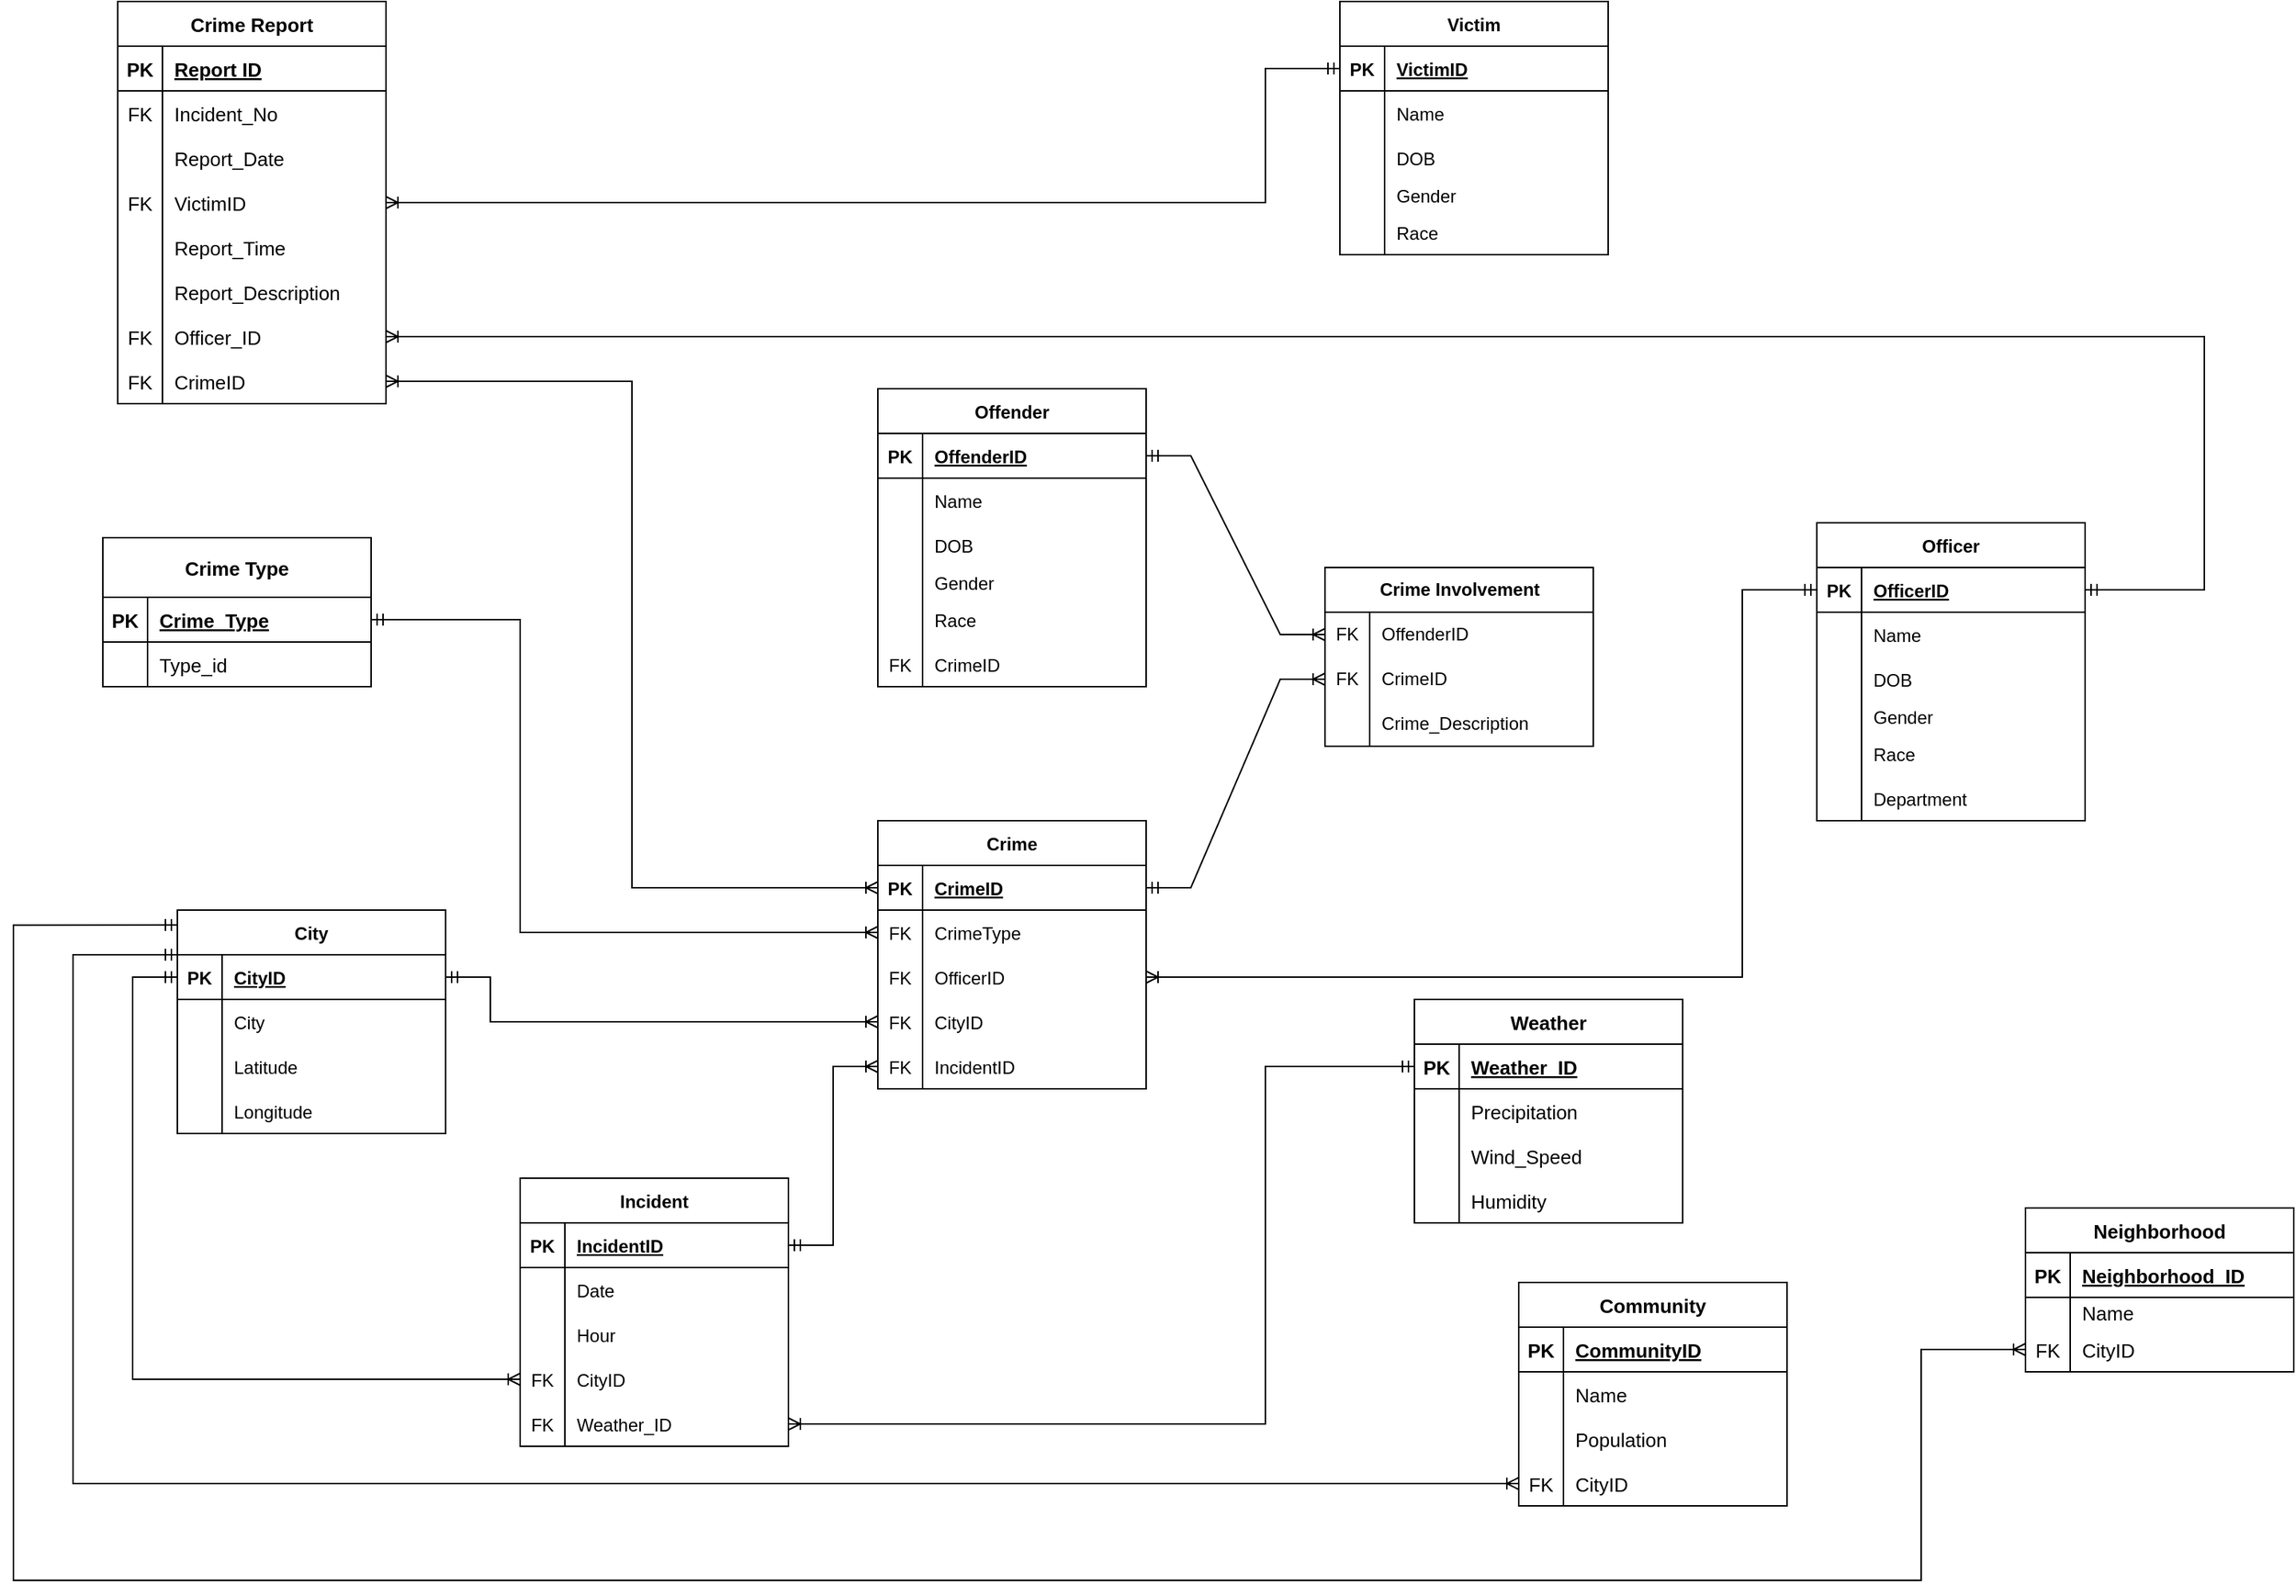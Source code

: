 <mxfile version="21.1.5" type="device">
  <diagram name="Page-1" id="T6HQfbyAUBKGEgzez-0C">
    <mxGraphModel dx="1592" dy="864" grid="1" gridSize="10" guides="1" tooltips="1" connect="1" arrows="1" fold="1" page="1" pageScale="1" pageWidth="1169" pageHeight="827" math="0" shadow="0">
      <root>
        <mxCell id="0" />
        <mxCell id="1" parent="0" />
        <mxCell id="WyXbHlvHYgHsmqefhjLq-124" style="edgeStyle=orthogonalEdgeStyle;rounded=0;orthogonalLoop=1;jettySize=auto;html=1;entryX=1;entryY=0.5;entryDx=0;entryDy=0;endArrow=ERmandOne;endFill=0;startArrow=ERoneToMany;startFill=0;" parent="1" source="WyXbHlvHYgHsmqefhjLq-5" target="WyXbHlvHYgHsmqefhjLq-82" edge="1">
          <mxGeometry relative="1" as="geometry">
            <Array as="points">
              <mxPoint x="400" y="775" />
              <mxPoint x="400" y="745" />
            </Array>
          </mxGeometry>
        </mxCell>
        <mxCell id="WyXbHlvHYgHsmqefhjLq-1" value="Crime" style="shape=table;startSize=30;container=1;collapsible=1;childLayout=tableLayout;fixedRows=1;rowLines=0;fontStyle=1;align=center;resizeLast=1;" parent="1" vertex="1">
          <mxGeometry x="660" y="640" width="180" height="180" as="geometry">
            <mxRectangle x="90" y="240" width="70" height="30" as="alternateBounds" />
          </mxGeometry>
        </mxCell>
        <mxCell id="WyXbHlvHYgHsmqefhjLq-2" value="" style="shape=tableRow;horizontal=0;startSize=0;swimlaneHead=0;swimlaneBody=0;fillColor=none;collapsible=0;dropTarget=0;points=[[0,0.5],[1,0.5]];portConstraint=eastwest;top=0;left=0;right=0;bottom=1;" parent="WyXbHlvHYgHsmqefhjLq-1" vertex="1">
          <mxGeometry y="30" width="180" height="30" as="geometry" />
        </mxCell>
        <mxCell id="WyXbHlvHYgHsmqefhjLq-3" value="PK" style="shape=partialRectangle;connectable=0;fillColor=none;top=0;left=0;bottom=0;right=0;fontStyle=1;overflow=hidden;" parent="WyXbHlvHYgHsmqefhjLq-2" vertex="1">
          <mxGeometry width="30" height="30" as="geometry">
            <mxRectangle width="30" height="30" as="alternateBounds" />
          </mxGeometry>
        </mxCell>
        <mxCell id="WyXbHlvHYgHsmqefhjLq-4" value="CrimeID" style="shape=partialRectangle;connectable=0;fillColor=none;top=0;left=0;bottom=0;right=0;align=left;spacingLeft=6;fontStyle=5;overflow=hidden;" parent="WyXbHlvHYgHsmqefhjLq-2" vertex="1">
          <mxGeometry x="30" width="150" height="30" as="geometry">
            <mxRectangle width="150" height="30" as="alternateBounds" />
          </mxGeometry>
        </mxCell>
        <mxCell id="WyXbHlvHYgHsmqefhjLq-11" value="" style="shape=tableRow;horizontal=0;startSize=0;swimlaneHead=0;swimlaneBody=0;fillColor=none;collapsible=0;dropTarget=0;points=[[0,0.5],[1,0.5]];portConstraint=eastwest;top=0;left=0;right=0;bottom=0;" parent="WyXbHlvHYgHsmqefhjLq-1" vertex="1">
          <mxGeometry y="60" width="180" height="30" as="geometry" />
        </mxCell>
        <mxCell id="WyXbHlvHYgHsmqefhjLq-12" value="FK" style="shape=partialRectangle;connectable=0;fillColor=none;top=0;left=0;bottom=0;right=0;editable=1;overflow=hidden;" parent="WyXbHlvHYgHsmqefhjLq-11" vertex="1">
          <mxGeometry width="30" height="30" as="geometry">
            <mxRectangle width="30" height="30" as="alternateBounds" />
          </mxGeometry>
        </mxCell>
        <mxCell id="WyXbHlvHYgHsmqefhjLq-13" value="CrimeType" style="shape=partialRectangle;connectable=0;fillColor=none;top=0;left=0;bottom=0;right=0;align=left;spacingLeft=6;overflow=hidden;" parent="WyXbHlvHYgHsmqefhjLq-11" vertex="1">
          <mxGeometry x="30" width="150" height="30" as="geometry">
            <mxRectangle width="150" height="30" as="alternateBounds" />
          </mxGeometry>
        </mxCell>
        <mxCell id="WyXbHlvHYgHsmqefhjLq-8" value="" style="shape=tableRow;horizontal=0;startSize=0;swimlaneHead=0;swimlaneBody=0;fillColor=none;collapsible=0;dropTarget=0;points=[[0,0.5],[1,0.5]];portConstraint=eastwest;top=0;left=0;right=0;bottom=0;" parent="WyXbHlvHYgHsmqefhjLq-1" vertex="1">
          <mxGeometry y="90" width="180" height="30" as="geometry" />
        </mxCell>
        <mxCell id="WyXbHlvHYgHsmqefhjLq-9" value="FK" style="shape=partialRectangle;connectable=0;fillColor=none;top=0;left=0;bottom=0;right=0;editable=1;overflow=hidden;" parent="WyXbHlvHYgHsmqefhjLq-8" vertex="1">
          <mxGeometry width="30" height="30" as="geometry">
            <mxRectangle width="30" height="30" as="alternateBounds" />
          </mxGeometry>
        </mxCell>
        <mxCell id="WyXbHlvHYgHsmqefhjLq-10" value="OfficerID" style="shape=partialRectangle;connectable=0;fillColor=none;top=0;left=0;bottom=0;right=0;align=left;spacingLeft=6;overflow=hidden;" parent="WyXbHlvHYgHsmqefhjLq-8" vertex="1">
          <mxGeometry x="30" width="150" height="30" as="geometry">
            <mxRectangle width="150" height="30" as="alternateBounds" />
          </mxGeometry>
        </mxCell>
        <mxCell id="WyXbHlvHYgHsmqefhjLq-5" value="" style="shape=tableRow;horizontal=0;startSize=0;swimlaneHead=0;swimlaneBody=0;fillColor=none;collapsible=0;dropTarget=0;points=[[0,0.5],[1,0.5]];portConstraint=eastwest;top=0;left=0;right=0;bottom=0;" parent="WyXbHlvHYgHsmqefhjLq-1" vertex="1">
          <mxGeometry y="120" width="180" height="30" as="geometry" />
        </mxCell>
        <mxCell id="WyXbHlvHYgHsmqefhjLq-6" value="FK" style="shape=partialRectangle;connectable=0;fillColor=none;top=0;left=0;bottom=0;right=0;editable=1;overflow=hidden;" parent="WyXbHlvHYgHsmqefhjLq-5" vertex="1">
          <mxGeometry width="30" height="30" as="geometry">
            <mxRectangle width="30" height="30" as="alternateBounds" />
          </mxGeometry>
        </mxCell>
        <mxCell id="WyXbHlvHYgHsmqefhjLq-7" value="CityID" style="shape=partialRectangle;connectable=0;fillColor=none;top=0;left=0;bottom=0;right=0;align=left;spacingLeft=6;overflow=hidden;" parent="WyXbHlvHYgHsmqefhjLq-5" vertex="1">
          <mxGeometry x="30" width="150" height="30" as="geometry">
            <mxRectangle width="150" height="30" as="alternateBounds" />
          </mxGeometry>
        </mxCell>
        <mxCell id="WyXbHlvHYgHsmqefhjLq-17" value="" style="shape=tableRow;horizontal=0;startSize=0;swimlaneHead=0;swimlaneBody=0;fillColor=none;collapsible=0;dropTarget=0;points=[[0,0.5],[1,0.5]];portConstraint=eastwest;top=0;left=0;right=0;bottom=0;" parent="WyXbHlvHYgHsmqefhjLq-1" vertex="1">
          <mxGeometry y="150" width="180" height="30" as="geometry" />
        </mxCell>
        <mxCell id="WyXbHlvHYgHsmqefhjLq-18" value="FK" style="shape=partialRectangle;connectable=0;fillColor=none;top=0;left=0;bottom=0;right=0;editable=1;overflow=hidden;" parent="WyXbHlvHYgHsmqefhjLq-17" vertex="1">
          <mxGeometry width="30" height="30" as="geometry">
            <mxRectangle width="30" height="30" as="alternateBounds" />
          </mxGeometry>
        </mxCell>
        <mxCell id="WyXbHlvHYgHsmqefhjLq-19" value="IncidentID" style="shape=partialRectangle;connectable=0;fillColor=none;top=0;left=0;bottom=0;right=0;align=left;spacingLeft=6;overflow=hidden;" parent="WyXbHlvHYgHsmqefhjLq-17" vertex="1">
          <mxGeometry x="30" width="150" height="30" as="geometry">
            <mxRectangle width="150" height="30" as="alternateBounds" />
          </mxGeometry>
        </mxCell>
        <mxCell id="WyXbHlvHYgHsmqefhjLq-20" value="Incident" style="shape=table;startSize=30;container=1;collapsible=1;childLayout=tableLayout;fixedRows=1;rowLines=0;fontStyle=1;align=center;resizeLast=1;" parent="1" vertex="1">
          <mxGeometry x="420" y="880" width="180" height="180" as="geometry">
            <mxRectangle x="320" y="670" width="70" height="30" as="alternateBounds" />
          </mxGeometry>
        </mxCell>
        <mxCell id="WyXbHlvHYgHsmqefhjLq-21" value="" style="shape=tableRow;horizontal=0;startSize=0;swimlaneHead=0;swimlaneBody=0;fillColor=none;collapsible=0;dropTarget=0;points=[[0,0.5],[1,0.5]];portConstraint=eastwest;top=0;left=0;right=0;bottom=1;" parent="WyXbHlvHYgHsmqefhjLq-20" vertex="1">
          <mxGeometry y="30" width="180" height="30" as="geometry" />
        </mxCell>
        <mxCell id="WyXbHlvHYgHsmqefhjLq-22" value="PK" style="shape=partialRectangle;connectable=0;fillColor=none;top=0;left=0;bottom=0;right=0;fontStyle=1;overflow=hidden;" parent="WyXbHlvHYgHsmqefhjLq-21" vertex="1">
          <mxGeometry width="30" height="30" as="geometry">
            <mxRectangle width="30" height="30" as="alternateBounds" />
          </mxGeometry>
        </mxCell>
        <mxCell id="WyXbHlvHYgHsmqefhjLq-23" value="IncidentID" style="shape=partialRectangle;connectable=0;fillColor=none;top=0;left=0;bottom=0;right=0;align=left;spacingLeft=6;fontStyle=5;overflow=hidden;" parent="WyXbHlvHYgHsmqefhjLq-21" vertex="1">
          <mxGeometry x="30" width="150" height="30" as="geometry">
            <mxRectangle width="150" height="30" as="alternateBounds" />
          </mxGeometry>
        </mxCell>
        <mxCell id="WyXbHlvHYgHsmqefhjLq-24" value="" style="shape=tableRow;horizontal=0;startSize=0;swimlaneHead=0;swimlaneBody=0;fillColor=none;collapsible=0;dropTarget=0;points=[[0,0.5],[1,0.5]];portConstraint=eastwest;top=0;left=0;right=0;bottom=0;" parent="WyXbHlvHYgHsmqefhjLq-20" vertex="1">
          <mxGeometry y="60" width="180" height="30" as="geometry" />
        </mxCell>
        <mxCell id="WyXbHlvHYgHsmqefhjLq-25" value="" style="shape=partialRectangle;connectable=0;fillColor=none;top=0;left=0;bottom=0;right=0;editable=1;overflow=hidden;" parent="WyXbHlvHYgHsmqefhjLq-24" vertex="1">
          <mxGeometry width="30" height="30" as="geometry">
            <mxRectangle width="30" height="30" as="alternateBounds" />
          </mxGeometry>
        </mxCell>
        <mxCell id="WyXbHlvHYgHsmqefhjLq-26" value="Date" style="shape=partialRectangle;connectable=0;fillColor=none;top=0;left=0;bottom=0;right=0;align=left;spacingLeft=6;overflow=hidden;" parent="WyXbHlvHYgHsmqefhjLq-24" vertex="1">
          <mxGeometry x="30" width="150" height="30" as="geometry">
            <mxRectangle width="150" height="30" as="alternateBounds" />
          </mxGeometry>
        </mxCell>
        <mxCell id="WyXbHlvHYgHsmqefhjLq-27" value="" style="shape=tableRow;horizontal=0;startSize=0;swimlaneHead=0;swimlaneBody=0;fillColor=none;collapsible=0;dropTarget=0;points=[[0,0.5],[1,0.5]];portConstraint=eastwest;top=0;left=0;right=0;bottom=0;" parent="WyXbHlvHYgHsmqefhjLq-20" vertex="1">
          <mxGeometry y="90" width="180" height="30" as="geometry" />
        </mxCell>
        <mxCell id="WyXbHlvHYgHsmqefhjLq-28" value="" style="shape=partialRectangle;connectable=0;fillColor=none;top=0;left=0;bottom=0;right=0;editable=1;overflow=hidden;" parent="WyXbHlvHYgHsmqefhjLq-27" vertex="1">
          <mxGeometry width="30" height="30" as="geometry">
            <mxRectangle width="30" height="30" as="alternateBounds" />
          </mxGeometry>
        </mxCell>
        <mxCell id="WyXbHlvHYgHsmqefhjLq-29" value="Hour" style="shape=partialRectangle;connectable=0;fillColor=none;top=0;left=0;bottom=0;right=0;align=left;spacingLeft=6;overflow=hidden;" parent="WyXbHlvHYgHsmqefhjLq-27" vertex="1">
          <mxGeometry x="30" width="150" height="30" as="geometry">
            <mxRectangle width="150" height="30" as="alternateBounds" />
          </mxGeometry>
        </mxCell>
        <mxCell id="WyXbHlvHYgHsmqefhjLq-30" value="" style="shape=tableRow;horizontal=0;startSize=0;swimlaneHead=0;swimlaneBody=0;fillColor=none;collapsible=0;dropTarget=0;points=[[0,0.5],[1,0.5]];portConstraint=eastwest;top=0;left=0;right=0;bottom=0;" parent="WyXbHlvHYgHsmqefhjLq-20" vertex="1">
          <mxGeometry y="120" width="180" height="30" as="geometry" />
        </mxCell>
        <mxCell id="WyXbHlvHYgHsmqefhjLq-31" value="FK" style="shape=partialRectangle;connectable=0;fillColor=none;top=0;left=0;bottom=0;right=0;editable=1;overflow=hidden;" parent="WyXbHlvHYgHsmqefhjLq-30" vertex="1">
          <mxGeometry width="30" height="30" as="geometry">
            <mxRectangle width="30" height="30" as="alternateBounds" />
          </mxGeometry>
        </mxCell>
        <mxCell id="WyXbHlvHYgHsmqefhjLq-32" value="CityID" style="shape=partialRectangle;connectable=0;fillColor=none;top=0;left=0;bottom=0;right=0;align=left;spacingLeft=6;overflow=hidden;" parent="WyXbHlvHYgHsmqefhjLq-30" vertex="1">
          <mxGeometry x="30" width="150" height="30" as="geometry">
            <mxRectangle width="150" height="30" as="alternateBounds" />
          </mxGeometry>
        </mxCell>
        <mxCell id="WyXbHlvHYgHsmqefhjLq-33" value="" style="shape=tableRow;horizontal=0;startSize=0;swimlaneHead=0;swimlaneBody=0;fillColor=none;collapsible=0;dropTarget=0;points=[[0,0.5],[1,0.5]];portConstraint=eastwest;top=0;left=0;right=0;bottom=0;" parent="WyXbHlvHYgHsmqefhjLq-20" vertex="1">
          <mxGeometry y="150" width="180" height="30" as="geometry" />
        </mxCell>
        <mxCell id="WyXbHlvHYgHsmqefhjLq-34" value="FK" style="shape=partialRectangle;connectable=0;fillColor=none;top=0;left=0;bottom=0;right=0;editable=1;overflow=hidden;" parent="WyXbHlvHYgHsmqefhjLq-33" vertex="1">
          <mxGeometry width="30" height="30" as="geometry">
            <mxRectangle width="30" height="30" as="alternateBounds" />
          </mxGeometry>
        </mxCell>
        <mxCell id="WyXbHlvHYgHsmqefhjLq-35" value="Weather_ID" style="shape=partialRectangle;connectable=0;fillColor=none;top=0;left=0;bottom=0;right=0;align=left;spacingLeft=6;overflow=hidden;" parent="WyXbHlvHYgHsmqefhjLq-33" vertex="1">
          <mxGeometry x="30" width="150" height="30" as="geometry">
            <mxRectangle width="150" height="30" as="alternateBounds" />
          </mxGeometry>
        </mxCell>
        <mxCell id="WyXbHlvHYgHsmqefhjLq-36" value="Crime Type" style="shape=table;startSize=40;container=1;collapsible=1;childLayout=tableLayout;fixedRows=1;rowLines=0;fontStyle=1;align=center;resizeLast=1;fontSize=13;" parent="1" vertex="1">
          <mxGeometry x="140" y="450" width="180" height="100" as="geometry" />
        </mxCell>
        <mxCell id="WyXbHlvHYgHsmqefhjLq-37" value="" style="shape=tableRow;horizontal=0;startSize=0;swimlaneHead=0;swimlaneBody=0;fillColor=none;collapsible=0;dropTarget=0;points=[[0,0.5],[1,0.5]];portConstraint=eastwest;top=0;left=0;right=0;bottom=1;fontSize=13;" parent="WyXbHlvHYgHsmqefhjLq-36" vertex="1">
          <mxGeometry y="40" width="180" height="30" as="geometry" />
        </mxCell>
        <mxCell id="WyXbHlvHYgHsmqefhjLq-38" value="PK" style="shape=partialRectangle;connectable=0;fillColor=none;top=0;left=0;bottom=0;right=0;fontStyle=1;overflow=hidden;fontSize=13;" parent="WyXbHlvHYgHsmqefhjLq-37" vertex="1">
          <mxGeometry width="30" height="30" as="geometry">
            <mxRectangle width="30" height="30" as="alternateBounds" />
          </mxGeometry>
        </mxCell>
        <mxCell id="WyXbHlvHYgHsmqefhjLq-39" value="Crime_Type" style="shape=partialRectangle;connectable=0;fillColor=none;top=0;left=0;bottom=0;right=0;align=left;spacingLeft=6;fontStyle=5;overflow=hidden;fontSize=13;" parent="WyXbHlvHYgHsmqefhjLq-37" vertex="1">
          <mxGeometry x="30" width="150" height="30" as="geometry">
            <mxRectangle width="150" height="30" as="alternateBounds" />
          </mxGeometry>
        </mxCell>
        <mxCell id="WyXbHlvHYgHsmqefhjLq-40" value="" style="shape=tableRow;horizontal=0;startSize=0;swimlaneHead=0;swimlaneBody=0;fillColor=none;collapsible=0;dropTarget=0;points=[[0,0.5],[1,0.5]];portConstraint=eastwest;top=0;left=0;right=0;bottom=0;fontSize=13;" parent="WyXbHlvHYgHsmqefhjLq-36" vertex="1">
          <mxGeometry y="70" width="180" height="30" as="geometry" />
        </mxCell>
        <mxCell id="WyXbHlvHYgHsmqefhjLq-41" value="" style="shape=partialRectangle;connectable=0;fillColor=none;top=0;left=0;bottom=0;right=0;editable=1;overflow=hidden;fontSize=13;" parent="WyXbHlvHYgHsmqefhjLq-40" vertex="1">
          <mxGeometry width="30" height="30" as="geometry">
            <mxRectangle width="30" height="30" as="alternateBounds" />
          </mxGeometry>
        </mxCell>
        <mxCell id="WyXbHlvHYgHsmqefhjLq-42" value="Type_id" style="shape=partialRectangle;connectable=0;fillColor=none;top=0;left=0;bottom=0;right=0;align=left;spacingLeft=6;overflow=hidden;fontSize=13;" parent="WyXbHlvHYgHsmqefhjLq-40" vertex="1">
          <mxGeometry x="30" width="150" height="30" as="geometry">
            <mxRectangle width="150" height="30" as="alternateBounds" />
          </mxGeometry>
        </mxCell>
        <mxCell id="WyXbHlvHYgHsmqefhjLq-43" value="Offender" style="shape=table;startSize=30;container=1;collapsible=1;childLayout=tableLayout;fixedRows=1;rowLines=0;fontStyle=1;align=center;resizeLast=1;" parent="1" vertex="1">
          <mxGeometry x="660" y="350" width="180" height="200" as="geometry">
            <mxRectangle x="320" y="460" width="90" height="30" as="alternateBounds" />
          </mxGeometry>
        </mxCell>
        <mxCell id="WyXbHlvHYgHsmqefhjLq-44" value="" style="shape=tableRow;horizontal=0;startSize=0;swimlaneHead=0;swimlaneBody=0;fillColor=none;collapsible=0;dropTarget=0;points=[[0,0.5],[1,0.5]];portConstraint=eastwest;top=0;left=0;right=0;bottom=1;" parent="WyXbHlvHYgHsmqefhjLq-43" vertex="1">
          <mxGeometry y="30" width="180" height="30" as="geometry" />
        </mxCell>
        <mxCell id="WyXbHlvHYgHsmqefhjLq-45" value="PK" style="shape=partialRectangle;connectable=0;fillColor=none;top=0;left=0;bottom=0;right=0;fontStyle=1;overflow=hidden;" parent="WyXbHlvHYgHsmqefhjLq-44" vertex="1">
          <mxGeometry width="30" height="30" as="geometry">
            <mxRectangle width="30" height="30" as="alternateBounds" />
          </mxGeometry>
        </mxCell>
        <mxCell id="WyXbHlvHYgHsmqefhjLq-46" value="OffenderID" style="shape=partialRectangle;connectable=0;fillColor=none;top=0;left=0;bottom=0;right=0;align=left;spacingLeft=6;fontStyle=5;overflow=hidden;" parent="WyXbHlvHYgHsmqefhjLq-44" vertex="1">
          <mxGeometry x="30" width="150" height="30" as="geometry">
            <mxRectangle width="150" height="30" as="alternateBounds" />
          </mxGeometry>
        </mxCell>
        <mxCell id="WyXbHlvHYgHsmqefhjLq-47" value="" style="shape=tableRow;horizontal=0;startSize=0;swimlaneHead=0;swimlaneBody=0;fillColor=none;collapsible=0;dropTarget=0;points=[[0,0.5],[1,0.5]];portConstraint=eastwest;top=0;left=0;right=0;bottom=0;" parent="WyXbHlvHYgHsmqefhjLq-43" vertex="1">
          <mxGeometry y="60" width="180" height="30" as="geometry" />
        </mxCell>
        <mxCell id="WyXbHlvHYgHsmqefhjLq-48" value="" style="shape=partialRectangle;connectable=0;fillColor=none;top=0;left=0;bottom=0;right=0;editable=1;overflow=hidden;" parent="WyXbHlvHYgHsmqefhjLq-47" vertex="1">
          <mxGeometry width="30" height="30" as="geometry">
            <mxRectangle width="30" height="30" as="alternateBounds" />
          </mxGeometry>
        </mxCell>
        <mxCell id="WyXbHlvHYgHsmqefhjLq-49" value="Name" style="shape=partialRectangle;connectable=0;fillColor=none;top=0;left=0;bottom=0;right=0;align=left;spacingLeft=6;overflow=hidden;" parent="WyXbHlvHYgHsmqefhjLq-47" vertex="1">
          <mxGeometry x="30" width="150" height="30" as="geometry">
            <mxRectangle width="150" height="30" as="alternateBounds" />
          </mxGeometry>
        </mxCell>
        <mxCell id="WyXbHlvHYgHsmqefhjLq-50" value="" style="shape=tableRow;horizontal=0;startSize=0;swimlaneHead=0;swimlaneBody=0;fillColor=none;collapsible=0;dropTarget=0;points=[[0,0.5],[1,0.5]];portConstraint=eastwest;top=0;left=0;right=0;bottom=0;" parent="WyXbHlvHYgHsmqefhjLq-43" vertex="1">
          <mxGeometry y="90" width="180" height="30" as="geometry" />
        </mxCell>
        <mxCell id="WyXbHlvHYgHsmqefhjLq-51" value="" style="shape=partialRectangle;connectable=0;fillColor=none;top=0;left=0;bottom=0;right=0;editable=1;overflow=hidden;" parent="WyXbHlvHYgHsmqefhjLq-50" vertex="1">
          <mxGeometry width="30" height="30" as="geometry">
            <mxRectangle width="30" height="30" as="alternateBounds" />
          </mxGeometry>
        </mxCell>
        <mxCell id="WyXbHlvHYgHsmqefhjLq-52" value="DOB" style="shape=partialRectangle;connectable=0;fillColor=none;top=0;left=0;bottom=0;right=0;align=left;spacingLeft=6;overflow=hidden;" parent="WyXbHlvHYgHsmqefhjLq-50" vertex="1">
          <mxGeometry x="30" width="150" height="30" as="geometry">
            <mxRectangle width="150" height="30" as="alternateBounds" />
          </mxGeometry>
        </mxCell>
        <mxCell id="WyXbHlvHYgHsmqefhjLq-53" value="" style="shape=tableRow;horizontal=0;startSize=0;swimlaneHead=0;swimlaneBody=0;fillColor=none;collapsible=0;dropTarget=0;points=[[0,0.5],[1,0.5]];portConstraint=eastwest;top=0;left=0;right=0;bottom=0;" parent="WyXbHlvHYgHsmqefhjLq-43" vertex="1">
          <mxGeometry y="120" width="180" height="20" as="geometry" />
        </mxCell>
        <mxCell id="WyXbHlvHYgHsmqefhjLq-54" value="" style="shape=partialRectangle;connectable=0;fillColor=none;top=0;left=0;bottom=0;right=0;editable=1;overflow=hidden;" parent="WyXbHlvHYgHsmqefhjLq-53" vertex="1">
          <mxGeometry width="30" height="20" as="geometry">
            <mxRectangle width="30" height="20" as="alternateBounds" />
          </mxGeometry>
        </mxCell>
        <mxCell id="WyXbHlvHYgHsmqefhjLq-55" value="Gender" style="shape=partialRectangle;connectable=0;fillColor=none;top=0;left=0;bottom=0;right=0;align=left;spacingLeft=6;overflow=hidden;" parent="WyXbHlvHYgHsmqefhjLq-53" vertex="1">
          <mxGeometry x="30" width="150" height="20" as="geometry">
            <mxRectangle width="150" height="20" as="alternateBounds" />
          </mxGeometry>
        </mxCell>
        <mxCell id="WyXbHlvHYgHsmqefhjLq-56" value="" style="shape=tableRow;horizontal=0;startSize=0;swimlaneHead=0;swimlaneBody=0;fillColor=none;collapsible=0;dropTarget=0;points=[[0,0.5],[1,0.5]];portConstraint=eastwest;top=0;left=0;right=0;bottom=0;" parent="WyXbHlvHYgHsmqefhjLq-43" vertex="1">
          <mxGeometry y="140" width="180" height="30" as="geometry" />
        </mxCell>
        <mxCell id="WyXbHlvHYgHsmqefhjLq-57" value="" style="shape=partialRectangle;connectable=0;fillColor=none;top=0;left=0;bottom=0;right=0;editable=1;overflow=hidden;" parent="WyXbHlvHYgHsmqefhjLq-56" vertex="1">
          <mxGeometry width="30" height="30" as="geometry">
            <mxRectangle width="30" height="30" as="alternateBounds" />
          </mxGeometry>
        </mxCell>
        <mxCell id="WyXbHlvHYgHsmqefhjLq-58" value="Race" style="shape=partialRectangle;connectable=0;fillColor=none;top=0;left=0;bottom=0;right=0;align=left;spacingLeft=6;overflow=hidden;" parent="WyXbHlvHYgHsmqefhjLq-56" vertex="1">
          <mxGeometry x="30" width="150" height="30" as="geometry">
            <mxRectangle width="150" height="30" as="alternateBounds" />
          </mxGeometry>
        </mxCell>
        <mxCell id="WyXbHlvHYgHsmqefhjLq-59" value="" style="shape=tableRow;horizontal=0;startSize=0;swimlaneHead=0;swimlaneBody=0;fillColor=none;collapsible=0;dropTarget=0;points=[[0,0.5],[1,0.5]];portConstraint=eastwest;top=0;left=0;right=0;bottom=0;" parent="WyXbHlvHYgHsmqefhjLq-43" vertex="1">
          <mxGeometry y="170" width="180" height="30" as="geometry" />
        </mxCell>
        <mxCell id="WyXbHlvHYgHsmqefhjLq-60" value="FK" style="shape=partialRectangle;connectable=0;fillColor=none;top=0;left=0;bottom=0;right=0;editable=1;overflow=hidden;" parent="WyXbHlvHYgHsmqefhjLq-59" vertex="1">
          <mxGeometry width="30" height="30" as="geometry">
            <mxRectangle width="30" height="30" as="alternateBounds" />
          </mxGeometry>
        </mxCell>
        <mxCell id="WyXbHlvHYgHsmqefhjLq-61" value="CrimeID" style="shape=partialRectangle;connectable=0;fillColor=none;top=0;left=0;bottom=0;right=0;align=left;spacingLeft=6;overflow=hidden;" parent="WyXbHlvHYgHsmqefhjLq-59" vertex="1">
          <mxGeometry x="30" width="150" height="30" as="geometry">
            <mxRectangle width="150" height="30" as="alternateBounds" />
          </mxGeometry>
        </mxCell>
        <mxCell id="WyXbHlvHYgHsmqefhjLq-62" value="Officer" style="shape=table;startSize=30;container=1;collapsible=1;childLayout=tableLayout;fixedRows=1;rowLines=0;fontStyle=1;align=center;resizeLast=1;" parent="1" vertex="1">
          <mxGeometry x="1290" y="440" width="180" height="200" as="geometry" />
        </mxCell>
        <mxCell id="WyXbHlvHYgHsmqefhjLq-63" value="" style="shape=tableRow;horizontal=0;startSize=0;swimlaneHead=0;swimlaneBody=0;fillColor=none;collapsible=0;dropTarget=0;points=[[0,0.5],[1,0.5]];portConstraint=eastwest;top=0;left=0;right=0;bottom=1;" parent="WyXbHlvHYgHsmqefhjLq-62" vertex="1">
          <mxGeometry y="30" width="180" height="30" as="geometry" />
        </mxCell>
        <mxCell id="WyXbHlvHYgHsmqefhjLq-64" value="PK" style="shape=partialRectangle;connectable=0;fillColor=none;top=0;left=0;bottom=0;right=0;fontStyle=1;overflow=hidden;" parent="WyXbHlvHYgHsmqefhjLq-63" vertex="1">
          <mxGeometry width="30" height="30" as="geometry">
            <mxRectangle width="30" height="30" as="alternateBounds" />
          </mxGeometry>
        </mxCell>
        <mxCell id="WyXbHlvHYgHsmqefhjLq-65" value="OfficerID" style="shape=partialRectangle;connectable=0;fillColor=none;top=0;left=0;bottom=0;right=0;align=left;spacingLeft=6;fontStyle=5;overflow=hidden;" parent="WyXbHlvHYgHsmqefhjLq-63" vertex="1">
          <mxGeometry x="30" width="150" height="30" as="geometry">
            <mxRectangle width="150" height="30" as="alternateBounds" />
          </mxGeometry>
        </mxCell>
        <mxCell id="WyXbHlvHYgHsmqefhjLq-66" value="" style="shape=tableRow;horizontal=0;startSize=0;swimlaneHead=0;swimlaneBody=0;fillColor=none;collapsible=0;dropTarget=0;points=[[0,0.5],[1,0.5]];portConstraint=eastwest;top=0;left=0;right=0;bottom=0;" parent="WyXbHlvHYgHsmqefhjLq-62" vertex="1">
          <mxGeometry y="60" width="180" height="30" as="geometry" />
        </mxCell>
        <mxCell id="WyXbHlvHYgHsmqefhjLq-67" value="" style="shape=partialRectangle;connectable=0;fillColor=none;top=0;left=0;bottom=0;right=0;editable=1;overflow=hidden;" parent="WyXbHlvHYgHsmqefhjLq-66" vertex="1">
          <mxGeometry width="30" height="30" as="geometry">
            <mxRectangle width="30" height="30" as="alternateBounds" />
          </mxGeometry>
        </mxCell>
        <mxCell id="WyXbHlvHYgHsmqefhjLq-68" value="Name" style="shape=partialRectangle;connectable=0;fillColor=none;top=0;left=0;bottom=0;right=0;align=left;spacingLeft=6;overflow=hidden;" parent="WyXbHlvHYgHsmqefhjLq-66" vertex="1">
          <mxGeometry x="30" width="150" height="30" as="geometry">
            <mxRectangle width="150" height="30" as="alternateBounds" />
          </mxGeometry>
        </mxCell>
        <mxCell id="WyXbHlvHYgHsmqefhjLq-69" value="" style="shape=tableRow;horizontal=0;startSize=0;swimlaneHead=0;swimlaneBody=0;fillColor=none;collapsible=0;dropTarget=0;points=[[0,0.5],[1,0.5]];portConstraint=eastwest;top=0;left=0;right=0;bottom=0;" parent="WyXbHlvHYgHsmqefhjLq-62" vertex="1">
          <mxGeometry y="90" width="180" height="30" as="geometry" />
        </mxCell>
        <mxCell id="WyXbHlvHYgHsmqefhjLq-70" value="" style="shape=partialRectangle;connectable=0;fillColor=none;top=0;left=0;bottom=0;right=0;editable=1;overflow=hidden;" parent="WyXbHlvHYgHsmqefhjLq-69" vertex="1">
          <mxGeometry width="30" height="30" as="geometry">
            <mxRectangle width="30" height="30" as="alternateBounds" />
          </mxGeometry>
        </mxCell>
        <mxCell id="WyXbHlvHYgHsmqefhjLq-71" value="DOB" style="shape=partialRectangle;connectable=0;fillColor=none;top=0;left=0;bottom=0;right=0;align=left;spacingLeft=6;overflow=hidden;" parent="WyXbHlvHYgHsmqefhjLq-69" vertex="1">
          <mxGeometry x="30" width="150" height="30" as="geometry">
            <mxRectangle width="150" height="30" as="alternateBounds" />
          </mxGeometry>
        </mxCell>
        <mxCell id="WyXbHlvHYgHsmqefhjLq-72" value="" style="shape=tableRow;horizontal=0;startSize=0;swimlaneHead=0;swimlaneBody=0;fillColor=none;collapsible=0;dropTarget=0;points=[[0,0.5],[1,0.5]];portConstraint=eastwest;top=0;left=0;right=0;bottom=0;" parent="WyXbHlvHYgHsmqefhjLq-62" vertex="1">
          <mxGeometry y="120" width="180" height="20" as="geometry" />
        </mxCell>
        <mxCell id="WyXbHlvHYgHsmqefhjLq-73" value="" style="shape=partialRectangle;connectable=0;fillColor=none;top=0;left=0;bottom=0;right=0;editable=1;overflow=hidden;" parent="WyXbHlvHYgHsmqefhjLq-72" vertex="1">
          <mxGeometry width="30" height="20" as="geometry">
            <mxRectangle width="30" height="20" as="alternateBounds" />
          </mxGeometry>
        </mxCell>
        <mxCell id="WyXbHlvHYgHsmqefhjLq-74" value="Gender" style="shape=partialRectangle;connectable=0;fillColor=none;top=0;left=0;bottom=0;right=0;align=left;spacingLeft=6;overflow=hidden;" parent="WyXbHlvHYgHsmqefhjLq-72" vertex="1">
          <mxGeometry x="30" width="150" height="20" as="geometry">
            <mxRectangle width="150" height="20" as="alternateBounds" />
          </mxGeometry>
        </mxCell>
        <mxCell id="WyXbHlvHYgHsmqefhjLq-75" value="" style="shape=tableRow;horizontal=0;startSize=0;swimlaneHead=0;swimlaneBody=0;fillColor=none;collapsible=0;dropTarget=0;points=[[0,0.5],[1,0.5]];portConstraint=eastwest;top=0;left=0;right=0;bottom=0;" parent="WyXbHlvHYgHsmqefhjLq-62" vertex="1">
          <mxGeometry y="140" width="180" height="30" as="geometry" />
        </mxCell>
        <mxCell id="WyXbHlvHYgHsmqefhjLq-76" value="" style="shape=partialRectangle;connectable=0;fillColor=none;top=0;left=0;bottom=0;right=0;editable=1;overflow=hidden;" parent="WyXbHlvHYgHsmqefhjLq-75" vertex="1">
          <mxGeometry width="30" height="30" as="geometry">
            <mxRectangle width="30" height="30" as="alternateBounds" />
          </mxGeometry>
        </mxCell>
        <mxCell id="WyXbHlvHYgHsmqefhjLq-77" value="Race" style="shape=partialRectangle;connectable=0;fillColor=none;top=0;left=0;bottom=0;right=0;align=left;spacingLeft=6;overflow=hidden;" parent="WyXbHlvHYgHsmqefhjLq-75" vertex="1">
          <mxGeometry x="30" width="150" height="30" as="geometry">
            <mxRectangle width="150" height="30" as="alternateBounds" />
          </mxGeometry>
        </mxCell>
        <mxCell id="WyXbHlvHYgHsmqefhjLq-78" value="" style="shape=tableRow;horizontal=0;startSize=0;swimlaneHead=0;swimlaneBody=0;fillColor=none;collapsible=0;dropTarget=0;points=[[0,0.5],[1,0.5]];portConstraint=eastwest;top=0;left=0;right=0;bottom=0;" parent="WyXbHlvHYgHsmqefhjLq-62" vertex="1">
          <mxGeometry y="170" width="180" height="30" as="geometry" />
        </mxCell>
        <mxCell id="WyXbHlvHYgHsmqefhjLq-79" value="" style="shape=partialRectangle;connectable=0;fillColor=none;top=0;left=0;bottom=0;right=0;editable=1;overflow=hidden;" parent="WyXbHlvHYgHsmqefhjLq-78" vertex="1">
          <mxGeometry width="30" height="30" as="geometry">
            <mxRectangle width="30" height="30" as="alternateBounds" />
          </mxGeometry>
        </mxCell>
        <mxCell id="WyXbHlvHYgHsmqefhjLq-80" value="Department" style="shape=partialRectangle;connectable=0;fillColor=none;top=0;left=0;bottom=0;right=0;align=left;spacingLeft=6;overflow=hidden;" parent="WyXbHlvHYgHsmqefhjLq-78" vertex="1">
          <mxGeometry x="30" width="150" height="30" as="geometry">
            <mxRectangle width="150" height="30" as="alternateBounds" />
          </mxGeometry>
        </mxCell>
        <mxCell id="WyXbHlvHYgHsmqefhjLq-81" value="City" style="shape=table;startSize=30;container=1;collapsible=1;childLayout=tableLayout;fixedRows=1;rowLines=0;fontStyle=1;align=center;resizeLast=1;" parent="1" vertex="1">
          <mxGeometry x="190" y="700" width="180" height="150" as="geometry">
            <mxRectangle x="90" y="580" width="90" height="30" as="alternateBounds" />
          </mxGeometry>
        </mxCell>
        <mxCell id="WyXbHlvHYgHsmqefhjLq-82" value="" style="shape=tableRow;horizontal=0;startSize=0;swimlaneHead=0;swimlaneBody=0;fillColor=none;collapsible=0;dropTarget=0;points=[[0,0.5],[1,0.5]];portConstraint=eastwest;top=0;left=0;right=0;bottom=1;" parent="WyXbHlvHYgHsmqefhjLq-81" vertex="1">
          <mxGeometry y="30" width="180" height="30" as="geometry" />
        </mxCell>
        <mxCell id="WyXbHlvHYgHsmqefhjLq-83" value="PK" style="shape=partialRectangle;connectable=0;fillColor=none;top=0;left=0;bottom=0;right=0;fontStyle=1;overflow=hidden;" parent="WyXbHlvHYgHsmqefhjLq-82" vertex="1">
          <mxGeometry width="30" height="30" as="geometry">
            <mxRectangle width="30" height="30" as="alternateBounds" />
          </mxGeometry>
        </mxCell>
        <mxCell id="WyXbHlvHYgHsmqefhjLq-84" value="CityID" style="shape=partialRectangle;connectable=0;fillColor=none;top=0;left=0;bottom=0;right=0;align=left;spacingLeft=6;fontStyle=5;overflow=hidden;" parent="WyXbHlvHYgHsmqefhjLq-82" vertex="1">
          <mxGeometry x="30" width="150" height="30" as="geometry">
            <mxRectangle width="150" height="30" as="alternateBounds" />
          </mxGeometry>
        </mxCell>
        <mxCell id="WyXbHlvHYgHsmqefhjLq-85" value="" style="shape=tableRow;horizontal=0;startSize=0;swimlaneHead=0;swimlaneBody=0;fillColor=none;collapsible=0;dropTarget=0;points=[[0,0.5],[1,0.5]];portConstraint=eastwest;top=0;left=0;right=0;bottom=0;" parent="WyXbHlvHYgHsmqefhjLq-81" vertex="1">
          <mxGeometry y="60" width="180" height="30" as="geometry" />
        </mxCell>
        <mxCell id="WyXbHlvHYgHsmqefhjLq-86" value="" style="shape=partialRectangle;connectable=0;fillColor=none;top=0;left=0;bottom=0;right=0;editable=1;overflow=hidden;" parent="WyXbHlvHYgHsmqefhjLq-85" vertex="1">
          <mxGeometry width="30" height="30" as="geometry">
            <mxRectangle width="30" height="30" as="alternateBounds" />
          </mxGeometry>
        </mxCell>
        <mxCell id="WyXbHlvHYgHsmqefhjLq-87" value="City" style="shape=partialRectangle;connectable=0;fillColor=none;top=0;left=0;bottom=0;right=0;align=left;spacingLeft=6;overflow=hidden;" parent="WyXbHlvHYgHsmqefhjLq-85" vertex="1">
          <mxGeometry x="30" width="150" height="30" as="geometry">
            <mxRectangle width="150" height="30" as="alternateBounds" />
          </mxGeometry>
        </mxCell>
        <mxCell id="WyXbHlvHYgHsmqefhjLq-88" value="" style="shape=tableRow;horizontal=0;startSize=0;swimlaneHead=0;swimlaneBody=0;fillColor=none;collapsible=0;dropTarget=0;points=[[0,0.5],[1,0.5]];portConstraint=eastwest;top=0;left=0;right=0;bottom=0;" parent="WyXbHlvHYgHsmqefhjLq-81" vertex="1">
          <mxGeometry y="90" width="180" height="30" as="geometry" />
        </mxCell>
        <mxCell id="WyXbHlvHYgHsmqefhjLq-89" value="" style="shape=partialRectangle;connectable=0;fillColor=none;top=0;left=0;bottom=0;right=0;editable=1;overflow=hidden;" parent="WyXbHlvHYgHsmqefhjLq-88" vertex="1">
          <mxGeometry width="30" height="30" as="geometry">
            <mxRectangle width="30" height="30" as="alternateBounds" />
          </mxGeometry>
        </mxCell>
        <mxCell id="WyXbHlvHYgHsmqefhjLq-90" value="Latitude" style="shape=partialRectangle;connectable=0;fillColor=none;top=0;left=0;bottom=0;right=0;align=left;spacingLeft=6;overflow=hidden;" parent="WyXbHlvHYgHsmqefhjLq-88" vertex="1">
          <mxGeometry x="30" width="150" height="30" as="geometry">
            <mxRectangle width="150" height="30" as="alternateBounds" />
          </mxGeometry>
        </mxCell>
        <mxCell id="WyXbHlvHYgHsmqefhjLq-91" value="" style="shape=tableRow;horizontal=0;startSize=0;swimlaneHead=0;swimlaneBody=0;fillColor=none;collapsible=0;dropTarget=0;points=[[0,0.5],[1,0.5]];portConstraint=eastwest;top=0;left=0;right=0;bottom=0;" parent="WyXbHlvHYgHsmqefhjLq-81" vertex="1">
          <mxGeometry y="120" width="180" height="30" as="geometry" />
        </mxCell>
        <mxCell id="WyXbHlvHYgHsmqefhjLq-92" value="" style="shape=partialRectangle;connectable=0;fillColor=none;top=0;left=0;bottom=0;right=0;editable=1;overflow=hidden;" parent="WyXbHlvHYgHsmqefhjLq-91" vertex="1">
          <mxGeometry width="30" height="30" as="geometry">
            <mxRectangle width="30" height="30" as="alternateBounds" />
          </mxGeometry>
        </mxCell>
        <mxCell id="WyXbHlvHYgHsmqefhjLq-93" value="Longitude" style="shape=partialRectangle;connectable=0;fillColor=none;top=0;left=0;bottom=0;right=0;align=left;spacingLeft=6;overflow=hidden;" parent="WyXbHlvHYgHsmqefhjLq-91" vertex="1">
          <mxGeometry x="30" width="150" height="30" as="geometry">
            <mxRectangle width="150" height="30" as="alternateBounds" />
          </mxGeometry>
        </mxCell>
        <mxCell id="WyXbHlvHYgHsmqefhjLq-94" value="Crime Report" style="shape=table;startSize=30;container=1;collapsible=1;childLayout=tableLayout;fixedRows=1;rowLines=0;fontStyle=1;align=center;resizeLast=1;fontSize=13;" parent="1" vertex="1">
          <mxGeometry x="150" y="90" width="180" height="270" as="geometry" />
        </mxCell>
        <mxCell id="WyXbHlvHYgHsmqefhjLq-95" value="" style="shape=tableRow;horizontal=0;startSize=0;swimlaneHead=0;swimlaneBody=0;fillColor=none;collapsible=0;dropTarget=0;points=[[0,0.5],[1,0.5]];portConstraint=eastwest;top=0;left=0;right=0;bottom=1;fontSize=13;" parent="WyXbHlvHYgHsmqefhjLq-94" vertex="1">
          <mxGeometry y="30" width="180" height="30" as="geometry" />
        </mxCell>
        <mxCell id="WyXbHlvHYgHsmqefhjLq-96" value="PK" style="shape=partialRectangle;connectable=0;fillColor=none;top=0;left=0;bottom=0;right=0;fontStyle=1;overflow=hidden;fontSize=13;" parent="WyXbHlvHYgHsmqefhjLq-95" vertex="1">
          <mxGeometry width="30" height="30" as="geometry">
            <mxRectangle width="30" height="30" as="alternateBounds" />
          </mxGeometry>
        </mxCell>
        <mxCell id="WyXbHlvHYgHsmqefhjLq-97" value="Report ID" style="shape=partialRectangle;connectable=0;fillColor=none;top=0;left=0;bottom=0;right=0;align=left;spacingLeft=6;fontStyle=5;overflow=hidden;fontSize=13;" parent="WyXbHlvHYgHsmqefhjLq-95" vertex="1">
          <mxGeometry x="30" width="150" height="30" as="geometry">
            <mxRectangle width="150" height="30" as="alternateBounds" />
          </mxGeometry>
        </mxCell>
        <mxCell id="WyXbHlvHYgHsmqefhjLq-101" value="" style="shape=tableRow;horizontal=0;startSize=0;swimlaneHead=0;swimlaneBody=0;fillColor=none;collapsible=0;dropTarget=0;points=[[0,0.5],[1,0.5]];portConstraint=eastwest;top=0;left=0;right=0;bottom=0;fontSize=13;" parent="WyXbHlvHYgHsmqefhjLq-94" vertex="1">
          <mxGeometry y="60" width="180" height="30" as="geometry" />
        </mxCell>
        <mxCell id="WyXbHlvHYgHsmqefhjLq-102" value="FK" style="shape=partialRectangle;connectable=0;fillColor=none;top=0;left=0;bottom=0;right=0;editable=1;overflow=hidden;fontSize=13;" parent="WyXbHlvHYgHsmqefhjLq-101" vertex="1">
          <mxGeometry width="30" height="30" as="geometry">
            <mxRectangle width="30" height="30" as="alternateBounds" />
          </mxGeometry>
        </mxCell>
        <mxCell id="WyXbHlvHYgHsmqefhjLq-103" value="Incident_No" style="shape=partialRectangle;connectable=0;fillColor=none;top=0;left=0;bottom=0;right=0;align=left;spacingLeft=6;overflow=hidden;fontSize=13;" parent="WyXbHlvHYgHsmqefhjLq-101" vertex="1">
          <mxGeometry x="30" width="150" height="30" as="geometry">
            <mxRectangle width="150" height="30" as="alternateBounds" />
          </mxGeometry>
        </mxCell>
        <mxCell id="WyXbHlvHYgHsmqefhjLq-104" value="" style="shape=tableRow;horizontal=0;startSize=0;swimlaneHead=0;swimlaneBody=0;fillColor=none;collapsible=0;dropTarget=0;points=[[0,0.5],[1,0.5]];portConstraint=eastwest;top=0;left=0;right=0;bottom=0;fontSize=13;" parent="WyXbHlvHYgHsmqefhjLq-94" vertex="1">
          <mxGeometry y="90" width="180" height="30" as="geometry" />
        </mxCell>
        <mxCell id="WyXbHlvHYgHsmqefhjLq-105" value="" style="shape=partialRectangle;connectable=0;fillColor=none;top=0;left=0;bottom=0;right=0;editable=1;overflow=hidden;fontSize=13;" parent="WyXbHlvHYgHsmqefhjLq-104" vertex="1">
          <mxGeometry width="30" height="30" as="geometry">
            <mxRectangle width="30" height="30" as="alternateBounds" />
          </mxGeometry>
        </mxCell>
        <mxCell id="WyXbHlvHYgHsmqefhjLq-106" value="Report_Date" style="shape=partialRectangle;connectable=0;fillColor=none;top=0;left=0;bottom=0;right=0;align=left;spacingLeft=6;overflow=hidden;fontSize=13;" parent="WyXbHlvHYgHsmqefhjLq-104" vertex="1">
          <mxGeometry x="30" width="150" height="30" as="geometry">
            <mxRectangle width="150" height="30" as="alternateBounds" />
          </mxGeometry>
        </mxCell>
        <mxCell id="WyXbHlvHYgHsmqefhjLq-113" value="" style="shape=tableRow;horizontal=0;startSize=0;swimlaneHead=0;swimlaneBody=0;fillColor=none;collapsible=0;dropTarget=0;points=[[0,0.5],[1,0.5]];portConstraint=eastwest;top=0;left=0;right=0;bottom=0;fontSize=13;" parent="WyXbHlvHYgHsmqefhjLq-94" vertex="1">
          <mxGeometry y="120" width="180" height="30" as="geometry" />
        </mxCell>
        <mxCell id="WyXbHlvHYgHsmqefhjLq-114" value="FK" style="shape=partialRectangle;connectable=0;fillColor=none;top=0;left=0;bottom=0;right=0;editable=1;overflow=hidden;fontSize=13;" parent="WyXbHlvHYgHsmqefhjLq-113" vertex="1">
          <mxGeometry width="30" height="30" as="geometry">
            <mxRectangle width="30" height="30" as="alternateBounds" />
          </mxGeometry>
        </mxCell>
        <mxCell id="WyXbHlvHYgHsmqefhjLq-115" value="VictimID" style="shape=partialRectangle;connectable=0;fillColor=none;top=0;left=0;bottom=0;right=0;align=left;spacingLeft=6;overflow=hidden;fontSize=13;" parent="WyXbHlvHYgHsmqefhjLq-113" vertex="1">
          <mxGeometry x="30" width="150" height="30" as="geometry">
            <mxRectangle width="150" height="30" as="alternateBounds" />
          </mxGeometry>
        </mxCell>
        <mxCell id="WyXbHlvHYgHsmqefhjLq-107" value="" style="shape=tableRow;horizontal=0;startSize=0;swimlaneHead=0;swimlaneBody=0;fillColor=none;collapsible=0;dropTarget=0;points=[[0,0.5],[1,0.5]];portConstraint=eastwest;top=0;left=0;right=0;bottom=0;fontSize=13;" parent="WyXbHlvHYgHsmqefhjLq-94" vertex="1">
          <mxGeometry y="150" width="180" height="30" as="geometry" />
        </mxCell>
        <mxCell id="WyXbHlvHYgHsmqefhjLq-108" value="" style="shape=partialRectangle;connectable=0;fillColor=none;top=0;left=0;bottom=0;right=0;editable=1;overflow=hidden;fontSize=13;" parent="WyXbHlvHYgHsmqefhjLq-107" vertex="1">
          <mxGeometry width="30" height="30" as="geometry">
            <mxRectangle width="30" height="30" as="alternateBounds" />
          </mxGeometry>
        </mxCell>
        <mxCell id="WyXbHlvHYgHsmqefhjLq-109" value="Report_Time" style="shape=partialRectangle;connectable=0;fillColor=none;top=0;left=0;bottom=0;right=0;align=left;spacingLeft=6;overflow=hidden;fontSize=13;" parent="WyXbHlvHYgHsmqefhjLq-107" vertex="1">
          <mxGeometry x="30" width="150" height="30" as="geometry">
            <mxRectangle width="150" height="30" as="alternateBounds" />
          </mxGeometry>
        </mxCell>
        <mxCell id="WyXbHlvHYgHsmqefhjLq-110" value="" style="shape=tableRow;horizontal=0;startSize=0;swimlaneHead=0;swimlaneBody=0;fillColor=none;collapsible=0;dropTarget=0;points=[[0,0.5],[1,0.5]];portConstraint=eastwest;top=0;left=0;right=0;bottom=0;fontSize=13;" parent="WyXbHlvHYgHsmqefhjLq-94" vertex="1">
          <mxGeometry y="180" width="180" height="30" as="geometry" />
        </mxCell>
        <mxCell id="WyXbHlvHYgHsmqefhjLq-111" value="" style="shape=partialRectangle;connectable=0;fillColor=none;top=0;left=0;bottom=0;right=0;editable=1;overflow=hidden;fontSize=13;" parent="WyXbHlvHYgHsmqefhjLq-110" vertex="1">
          <mxGeometry width="30" height="30" as="geometry">
            <mxRectangle width="30" height="30" as="alternateBounds" />
          </mxGeometry>
        </mxCell>
        <mxCell id="WyXbHlvHYgHsmqefhjLq-112" value="Report_Description" style="shape=partialRectangle;connectable=0;fillColor=none;top=0;left=0;bottom=0;right=0;align=left;spacingLeft=6;overflow=hidden;fontSize=13;" parent="WyXbHlvHYgHsmqefhjLq-110" vertex="1">
          <mxGeometry x="30" width="150" height="30" as="geometry">
            <mxRectangle width="150" height="30" as="alternateBounds" />
          </mxGeometry>
        </mxCell>
        <mxCell id="WyXbHlvHYgHsmqefhjLq-98" value="" style="shape=tableRow;horizontal=0;startSize=0;swimlaneHead=0;swimlaneBody=0;fillColor=none;collapsible=0;dropTarget=0;points=[[0,0.5],[1,0.5]];portConstraint=eastwest;top=0;left=0;right=0;bottom=0;fontSize=13;" parent="WyXbHlvHYgHsmqefhjLq-94" vertex="1">
          <mxGeometry y="210" width="180" height="30" as="geometry" />
        </mxCell>
        <mxCell id="WyXbHlvHYgHsmqefhjLq-99" value="FK" style="shape=partialRectangle;connectable=0;fillColor=none;top=0;left=0;bottom=0;right=0;editable=1;overflow=hidden;fontSize=13;" parent="WyXbHlvHYgHsmqefhjLq-98" vertex="1">
          <mxGeometry width="30" height="30" as="geometry">
            <mxRectangle width="30" height="30" as="alternateBounds" />
          </mxGeometry>
        </mxCell>
        <mxCell id="WyXbHlvHYgHsmqefhjLq-100" value="Officer_ID" style="shape=partialRectangle;connectable=0;fillColor=none;top=0;left=0;bottom=0;right=0;align=left;spacingLeft=6;overflow=hidden;fontSize=13;" parent="WyXbHlvHYgHsmqefhjLq-98" vertex="1">
          <mxGeometry x="30" width="150" height="30" as="geometry">
            <mxRectangle width="150" height="30" as="alternateBounds" />
          </mxGeometry>
        </mxCell>
        <mxCell id="WyXbHlvHYgHsmqefhjLq-116" value="" style="shape=tableRow;horizontal=0;startSize=0;swimlaneHead=0;swimlaneBody=0;fillColor=none;collapsible=0;dropTarget=0;points=[[0,0.5],[1,0.5]];portConstraint=eastwest;top=0;left=0;right=0;bottom=0;fontSize=13;" parent="WyXbHlvHYgHsmqefhjLq-94" vertex="1">
          <mxGeometry y="240" width="180" height="30" as="geometry" />
        </mxCell>
        <mxCell id="WyXbHlvHYgHsmqefhjLq-117" value="FK" style="shape=partialRectangle;connectable=0;fillColor=none;top=0;left=0;bottom=0;right=0;editable=1;overflow=hidden;fontSize=13;" parent="WyXbHlvHYgHsmqefhjLq-116" vertex="1">
          <mxGeometry width="30" height="30" as="geometry">
            <mxRectangle width="30" height="30" as="alternateBounds" />
          </mxGeometry>
        </mxCell>
        <mxCell id="WyXbHlvHYgHsmqefhjLq-118" value="CrimeID" style="shape=partialRectangle;connectable=0;fillColor=none;top=0;left=0;bottom=0;right=0;align=left;spacingLeft=6;overflow=hidden;fontSize=13;" parent="WyXbHlvHYgHsmqefhjLq-116" vertex="1">
          <mxGeometry x="30" width="150" height="30" as="geometry">
            <mxRectangle width="150" height="30" as="alternateBounds" />
          </mxGeometry>
        </mxCell>
        <mxCell id="WyXbHlvHYgHsmqefhjLq-122" style="edgeStyle=orthogonalEdgeStyle;rounded=0;orthogonalLoop=1;jettySize=auto;html=1;entryX=1;entryY=0.25;entryDx=0;entryDy=0;startArrow=ERoneToMany;startFill=0;endArrow=ERmandOne;endFill=0;" parent="1" source="WyXbHlvHYgHsmqefhjLq-17" target="WyXbHlvHYgHsmqefhjLq-20" edge="1">
          <mxGeometry relative="1" as="geometry" />
        </mxCell>
        <mxCell id="WyXbHlvHYgHsmqefhjLq-123" value="" style="edgeStyle=entityRelationEdgeStyle;fontSize=12;html=1;endArrow=ERmandOne;startArrow=ERoneToMany;rounded=0;entryX=1;entryY=0.5;entryDx=0;entryDy=0;startFill=0;exitX=0;exitY=0.5;exitDx=0;exitDy=0;endFill=0;" parent="1" source="bi6a3dtMHUNT_s8OI23--17" target="WyXbHlvHYgHsmqefhjLq-2" edge="1">
          <mxGeometry width="100" height="100" relative="1" as="geometry">
            <mxPoint x="1030" y="935" as="sourcePoint" />
            <mxPoint x="1400" y="800" as="targetPoint" />
          </mxGeometry>
        </mxCell>
        <mxCell id="WyXbHlvHYgHsmqefhjLq-125" style="edgeStyle=orthogonalEdgeStyle;rounded=0;orthogonalLoop=1;jettySize=auto;html=1;entryX=0;entryY=0.5;entryDx=0;entryDy=0;startArrow=ERoneToMany;startFill=0;endArrow=ERmandOne;endFill=0;" parent="1" source="WyXbHlvHYgHsmqefhjLq-8" target="WyXbHlvHYgHsmqefhjLq-63" edge="1">
          <mxGeometry relative="1" as="geometry">
            <Array as="points">
              <mxPoint x="1240" y="745" />
              <mxPoint x="1240" y="485" />
            </Array>
          </mxGeometry>
        </mxCell>
        <mxCell id="WyXbHlvHYgHsmqefhjLq-126" style="edgeStyle=orthogonalEdgeStyle;rounded=0;orthogonalLoop=1;jettySize=auto;html=1;endArrow=ERmandOne;endFill=0;startArrow=ERoneToMany;startFill=0;entryX=1;entryY=0.5;entryDx=0;entryDy=0;" parent="1" source="WyXbHlvHYgHsmqefhjLq-11" target="WyXbHlvHYgHsmqefhjLq-37" edge="1">
          <mxGeometry relative="1" as="geometry">
            <Array as="points">
              <mxPoint x="420" y="715" />
              <mxPoint x="420" y="505" />
            </Array>
            <mxPoint x="330" y="500" as="targetPoint" />
          </mxGeometry>
        </mxCell>
        <mxCell id="WyXbHlvHYgHsmqefhjLq-127" style="edgeStyle=orthogonalEdgeStyle;rounded=0;orthogonalLoop=1;jettySize=auto;html=1;entryX=1;entryY=0.5;entryDx=0;entryDy=0;startArrow=ERoneToMany;startFill=0;endArrow=ERoneToMany;endFill=0;" parent="1" source="WyXbHlvHYgHsmqefhjLq-2" target="WyXbHlvHYgHsmqefhjLq-116" edge="1">
          <mxGeometry relative="1" as="geometry" />
        </mxCell>
        <mxCell id="WyXbHlvHYgHsmqefhjLq-128" style="edgeStyle=orthogonalEdgeStyle;rounded=0;orthogonalLoop=1;jettySize=auto;html=1;entryX=0;entryY=0.5;entryDx=0;entryDy=0;startArrow=ERoneToMany;startFill=0;endArrow=ERmandOne;endFill=0;" parent="1" source="WyXbHlvHYgHsmqefhjLq-30" target="WyXbHlvHYgHsmqefhjLq-82" edge="1">
          <mxGeometry relative="1" as="geometry">
            <Array as="points">
              <mxPoint x="160" y="1015" />
              <mxPoint x="160" y="745" />
            </Array>
          </mxGeometry>
        </mxCell>
        <mxCell id="WyXbHlvHYgHsmqefhjLq-130" value="Weather" style="shape=table;startSize=30;container=1;collapsible=1;childLayout=tableLayout;fixedRows=1;rowLines=0;fontStyle=1;align=center;resizeLast=1;fontSize=13;" parent="1" vertex="1">
          <mxGeometry x="1020" y="760" width="180" height="150" as="geometry" />
        </mxCell>
        <mxCell id="WyXbHlvHYgHsmqefhjLq-131" value="" style="shape=tableRow;horizontal=0;startSize=0;swimlaneHead=0;swimlaneBody=0;fillColor=none;collapsible=0;dropTarget=0;points=[[0,0.5],[1,0.5]];portConstraint=eastwest;top=0;left=0;right=0;bottom=1;fontSize=13;" parent="WyXbHlvHYgHsmqefhjLq-130" vertex="1">
          <mxGeometry y="30" width="180" height="30" as="geometry" />
        </mxCell>
        <mxCell id="WyXbHlvHYgHsmqefhjLq-132" value="PK" style="shape=partialRectangle;connectable=0;fillColor=none;top=0;left=0;bottom=0;right=0;fontStyle=1;overflow=hidden;fontSize=13;" parent="WyXbHlvHYgHsmqefhjLq-131" vertex="1">
          <mxGeometry width="30" height="30" as="geometry">
            <mxRectangle width="30" height="30" as="alternateBounds" />
          </mxGeometry>
        </mxCell>
        <mxCell id="WyXbHlvHYgHsmqefhjLq-133" value="Weather_ID" style="shape=partialRectangle;connectable=0;fillColor=none;top=0;left=0;bottom=0;right=0;align=left;spacingLeft=6;fontStyle=5;overflow=hidden;fontSize=13;" parent="WyXbHlvHYgHsmqefhjLq-131" vertex="1">
          <mxGeometry x="30" width="150" height="30" as="geometry">
            <mxRectangle width="150" height="30" as="alternateBounds" />
          </mxGeometry>
        </mxCell>
        <mxCell id="WyXbHlvHYgHsmqefhjLq-134" value="" style="shape=tableRow;horizontal=0;startSize=0;swimlaneHead=0;swimlaneBody=0;fillColor=none;collapsible=0;dropTarget=0;points=[[0,0.5],[1,0.5]];portConstraint=eastwest;top=0;left=0;right=0;bottom=0;fontSize=13;" parent="WyXbHlvHYgHsmqefhjLq-130" vertex="1">
          <mxGeometry y="60" width="180" height="30" as="geometry" />
        </mxCell>
        <mxCell id="WyXbHlvHYgHsmqefhjLq-135" value="" style="shape=partialRectangle;connectable=0;fillColor=none;top=0;left=0;bottom=0;right=0;editable=1;overflow=hidden;fontSize=13;" parent="WyXbHlvHYgHsmqefhjLq-134" vertex="1">
          <mxGeometry width="30" height="30" as="geometry">
            <mxRectangle width="30" height="30" as="alternateBounds" />
          </mxGeometry>
        </mxCell>
        <mxCell id="WyXbHlvHYgHsmqefhjLq-136" value="Precipitation" style="shape=partialRectangle;connectable=0;fillColor=none;top=0;left=0;bottom=0;right=0;align=left;spacingLeft=6;overflow=hidden;fontSize=13;" parent="WyXbHlvHYgHsmqefhjLq-134" vertex="1">
          <mxGeometry x="30" width="150" height="30" as="geometry">
            <mxRectangle width="150" height="30" as="alternateBounds" />
          </mxGeometry>
        </mxCell>
        <mxCell id="WyXbHlvHYgHsmqefhjLq-137" value="" style="shape=tableRow;horizontal=0;startSize=0;swimlaneHead=0;swimlaneBody=0;fillColor=none;collapsible=0;dropTarget=0;points=[[0,0.5],[1,0.5]];portConstraint=eastwest;top=0;left=0;right=0;bottom=0;fontSize=13;" parent="WyXbHlvHYgHsmqefhjLq-130" vertex="1">
          <mxGeometry y="90" width="180" height="30" as="geometry" />
        </mxCell>
        <mxCell id="WyXbHlvHYgHsmqefhjLq-138" value="" style="shape=partialRectangle;connectable=0;fillColor=none;top=0;left=0;bottom=0;right=0;editable=1;overflow=hidden;fontSize=13;" parent="WyXbHlvHYgHsmqefhjLq-137" vertex="1">
          <mxGeometry width="30" height="30" as="geometry">
            <mxRectangle width="30" height="30" as="alternateBounds" />
          </mxGeometry>
        </mxCell>
        <mxCell id="WyXbHlvHYgHsmqefhjLq-139" value="Wind_Speed" style="shape=partialRectangle;connectable=0;fillColor=none;top=0;left=0;bottom=0;right=0;align=left;spacingLeft=6;overflow=hidden;fontSize=13;" parent="WyXbHlvHYgHsmqefhjLq-137" vertex="1">
          <mxGeometry x="30" width="150" height="30" as="geometry">
            <mxRectangle width="150" height="30" as="alternateBounds" />
          </mxGeometry>
        </mxCell>
        <mxCell id="WyXbHlvHYgHsmqefhjLq-140" value="" style="shape=tableRow;horizontal=0;startSize=0;swimlaneHead=0;swimlaneBody=0;fillColor=none;collapsible=0;dropTarget=0;points=[[0,0.5],[1,0.5]];portConstraint=eastwest;top=0;left=0;right=0;bottom=0;fontSize=13;" parent="WyXbHlvHYgHsmqefhjLq-130" vertex="1">
          <mxGeometry y="120" width="180" height="30" as="geometry" />
        </mxCell>
        <mxCell id="WyXbHlvHYgHsmqefhjLq-141" value="" style="shape=partialRectangle;connectable=0;fillColor=none;top=0;left=0;bottom=0;right=0;editable=1;overflow=hidden;fontSize=13;" parent="WyXbHlvHYgHsmqefhjLq-140" vertex="1">
          <mxGeometry width="30" height="30" as="geometry">
            <mxRectangle width="30" height="30" as="alternateBounds" />
          </mxGeometry>
        </mxCell>
        <mxCell id="WyXbHlvHYgHsmqefhjLq-142" value="Humidity" style="shape=partialRectangle;connectable=0;fillColor=none;top=0;left=0;bottom=0;right=0;align=left;spacingLeft=6;overflow=hidden;fontSize=13;" parent="WyXbHlvHYgHsmqefhjLq-140" vertex="1">
          <mxGeometry x="30" width="150" height="30" as="geometry">
            <mxRectangle width="150" height="30" as="alternateBounds" />
          </mxGeometry>
        </mxCell>
        <mxCell id="WyXbHlvHYgHsmqefhjLq-143" style="edgeStyle=orthogonalEdgeStyle;rounded=0;orthogonalLoop=1;jettySize=auto;html=1;entryX=1;entryY=0.5;entryDx=0;entryDy=0;endArrow=ERoneToMany;endFill=0;startArrow=ERmandOne;startFill=0;" parent="1" source="WyXbHlvHYgHsmqefhjLq-131" target="WyXbHlvHYgHsmqefhjLq-33" edge="1">
          <mxGeometry relative="1" as="geometry">
            <Array as="points">
              <mxPoint x="920" y="805" />
              <mxPoint x="920" y="1045" />
            </Array>
          </mxGeometry>
        </mxCell>
        <mxCell id="WyXbHlvHYgHsmqefhjLq-144" style="edgeStyle=orthogonalEdgeStyle;rounded=0;orthogonalLoop=1;jettySize=auto;html=1;entryX=1;entryY=0.5;entryDx=0;entryDy=0;endArrow=ERoneToMany;endFill=0;startArrow=ERmandOne;startFill=0;exitX=1;exitY=0.5;exitDx=0;exitDy=0;" parent="1" source="WyXbHlvHYgHsmqefhjLq-63" target="WyXbHlvHYgHsmqefhjLq-98" edge="1">
          <mxGeometry relative="1" as="geometry">
            <mxPoint x="390" y="275" as="targetPoint" />
            <Array as="points">
              <mxPoint x="1550" y="485" />
              <mxPoint x="1550" y="315" />
            </Array>
          </mxGeometry>
        </mxCell>
        <mxCell id="WyXbHlvHYgHsmqefhjLq-145" value="Victim" style="shape=table;startSize=30;container=1;collapsible=1;childLayout=tableLayout;fixedRows=1;rowLines=0;fontStyle=1;align=center;resizeLast=1;" parent="1" vertex="1">
          <mxGeometry x="970" y="90" width="180" height="170" as="geometry" />
        </mxCell>
        <mxCell id="WyXbHlvHYgHsmqefhjLq-146" value="" style="shape=tableRow;horizontal=0;startSize=0;swimlaneHead=0;swimlaneBody=0;fillColor=none;collapsible=0;dropTarget=0;points=[[0,0.5],[1,0.5]];portConstraint=eastwest;top=0;left=0;right=0;bottom=1;" parent="WyXbHlvHYgHsmqefhjLq-145" vertex="1">
          <mxGeometry y="30" width="180" height="30" as="geometry" />
        </mxCell>
        <mxCell id="WyXbHlvHYgHsmqefhjLq-147" value="PK" style="shape=partialRectangle;connectable=0;fillColor=none;top=0;left=0;bottom=0;right=0;fontStyle=1;overflow=hidden;" parent="WyXbHlvHYgHsmqefhjLq-146" vertex="1">
          <mxGeometry width="30" height="30" as="geometry">
            <mxRectangle width="30" height="30" as="alternateBounds" />
          </mxGeometry>
        </mxCell>
        <mxCell id="WyXbHlvHYgHsmqefhjLq-148" value="VictimID" style="shape=partialRectangle;connectable=0;fillColor=none;top=0;left=0;bottom=0;right=0;align=left;spacingLeft=6;fontStyle=5;overflow=hidden;" parent="WyXbHlvHYgHsmqefhjLq-146" vertex="1">
          <mxGeometry x="30" width="150" height="30" as="geometry">
            <mxRectangle width="150" height="30" as="alternateBounds" />
          </mxGeometry>
        </mxCell>
        <mxCell id="WyXbHlvHYgHsmqefhjLq-149" value="" style="shape=tableRow;horizontal=0;startSize=0;swimlaneHead=0;swimlaneBody=0;fillColor=none;collapsible=0;dropTarget=0;points=[[0,0.5],[1,0.5]];portConstraint=eastwest;top=0;left=0;right=0;bottom=0;" parent="WyXbHlvHYgHsmqefhjLq-145" vertex="1">
          <mxGeometry y="60" width="180" height="30" as="geometry" />
        </mxCell>
        <mxCell id="WyXbHlvHYgHsmqefhjLq-150" value="" style="shape=partialRectangle;connectable=0;fillColor=none;top=0;left=0;bottom=0;right=0;editable=1;overflow=hidden;" parent="WyXbHlvHYgHsmqefhjLq-149" vertex="1">
          <mxGeometry width="30" height="30" as="geometry">
            <mxRectangle width="30" height="30" as="alternateBounds" />
          </mxGeometry>
        </mxCell>
        <mxCell id="WyXbHlvHYgHsmqefhjLq-151" value="Name" style="shape=partialRectangle;connectable=0;fillColor=none;top=0;left=0;bottom=0;right=0;align=left;spacingLeft=6;overflow=hidden;" parent="WyXbHlvHYgHsmqefhjLq-149" vertex="1">
          <mxGeometry x="30" width="150" height="30" as="geometry">
            <mxRectangle width="150" height="30" as="alternateBounds" />
          </mxGeometry>
        </mxCell>
        <mxCell id="WyXbHlvHYgHsmqefhjLq-152" value="" style="shape=tableRow;horizontal=0;startSize=0;swimlaneHead=0;swimlaneBody=0;fillColor=none;collapsible=0;dropTarget=0;points=[[0,0.5],[1,0.5]];portConstraint=eastwest;top=0;left=0;right=0;bottom=0;" parent="WyXbHlvHYgHsmqefhjLq-145" vertex="1">
          <mxGeometry y="90" width="180" height="30" as="geometry" />
        </mxCell>
        <mxCell id="WyXbHlvHYgHsmqefhjLq-153" value="" style="shape=partialRectangle;connectable=0;fillColor=none;top=0;left=0;bottom=0;right=0;editable=1;overflow=hidden;" parent="WyXbHlvHYgHsmqefhjLq-152" vertex="1">
          <mxGeometry width="30" height="30" as="geometry">
            <mxRectangle width="30" height="30" as="alternateBounds" />
          </mxGeometry>
        </mxCell>
        <mxCell id="WyXbHlvHYgHsmqefhjLq-154" value="DOB" style="shape=partialRectangle;connectable=0;fillColor=none;top=0;left=0;bottom=0;right=0;align=left;spacingLeft=6;overflow=hidden;" parent="WyXbHlvHYgHsmqefhjLq-152" vertex="1">
          <mxGeometry x="30" width="150" height="30" as="geometry">
            <mxRectangle width="150" height="30" as="alternateBounds" />
          </mxGeometry>
        </mxCell>
        <mxCell id="WyXbHlvHYgHsmqefhjLq-155" value="" style="shape=tableRow;horizontal=0;startSize=0;swimlaneHead=0;swimlaneBody=0;fillColor=none;collapsible=0;dropTarget=0;points=[[0,0.5],[1,0.5]];portConstraint=eastwest;top=0;left=0;right=0;bottom=0;" parent="WyXbHlvHYgHsmqefhjLq-145" vertex="1">
          <mxGeometry y="120" width="180" height="20" as="geometry" />
        </mxCell>
        <mxCell id="WyXbHlvHYgHsmqefhjLq-156" value="" style="shape=partialRectangle;connectable=0;fillColor=none;top=0;left=0;bottom=0;right=0;editable=1;overflow=hidden;" parent="WyXbHlvHYgHsmqefhjLq-155" vertex="1">
          <mxGeometry width="30" height="20" as="geometry">
            <mxRectangle width="30" height="20" as="alternateBounds" />
          </mxGeometry>
        </mxCell>
        <mxCell id="WyXbHlvHYgHsmqefhjLq-157" value="Gender" style="shape=partialRectangle;connectable=0;fillColor=none;top=0;left=0;bottom=0;right=0;align=left;spacingLeft=6;overflow=hidden;" parent="WyXbHlvHYgHsmqefhjLq-155" vertex="1">
          <mxGeometry x="30" width="150" height="20" as="geometry">
            <mxRectangle width="150" height="20" as="alternateBounds" />
          </mxGeometry>
        </mxCell>
        <mxCell id="WyXbHlvHYgHsmqefhjLq-158" value="" style="shape=tableRow;horizontal=0;startSize=0;swimlaneHead=0;swimlaneBody=0;fillColor=none;collapsible=0;dropTarget=0;points=[[0,0.5],[1,0.5]];portConstraint=eastwest;top=0;left=0;right=0;bottom=0;" parent="WyXbHlvHYgHsmqefhjLq-145" vertex="1">
          <mxGeometry y="140" width="180" height="30" as="geometry" />
        </mxCell>
        <mxCell id="WyXbHlvHYgHsmqefhjLq-159" value="" style="shape=partialRectangle;connectable=0;fillColor=none;top=0;left=0;bottom=0;right=0;editable=1;overflow=hidden;" parent="WyXbHlvHYgHsmqefhjLq-158" vertex="1">
          <mxGeometry width="30" height="30" as="geometry">
            <mxRectangle width="30" height="30" as="alternateBounds" />
          </mxGeometry>
        </mxCell>
        <mxCell id="WyXbHlvHYgHsmqefhjLq-160" value="Race" style="shape=partialRectangle;connectable=0;fillColor=none;top=0;left=0;bottom=0;right=0;align=left;spacingLeft=6;overflow=hidden;" parent="WyXbHlvHYgHsmqefhjLq-158" vertex="1">
          <mxGeometry x="30" width="150" height="30" as="geometry">
            <mxRectangle width="150" height="30" as="alternateBounds" />
          </mxGeometry>
        </mxCell>
        <mxCell id="WyXbHlvHYgHsmqefhjLq-174" value="Community" style="shape=table;startSize=30;container=1;collapsible=1;childLayout=tableLayout;fixedRows=1;rowLines=0;fontStyle=1;align=center;resizeLast=1;fontSize=13;" parent="1" vertex="1">
          <mxGeometry x="1090" y="950" width="180" height="150" as="geometry" />
        </mxCell>
        <mxCell id="WyXbHlvHYgHsmqefhjLq-175" value="" style="shape=tableRow;horizontal=0;startSize=0;swimlaneHead=0;swimlaneBody=0;fillColor=none;collapsible=0;dropTarget=0;points=[[0,0.5],[1,0.5]];portConstraint=eastwest;top=0;left=0;right=0;bottom=1;fontSize=13;" parent="WyXbHlvHYgHsmqefhjLq-174" vertex="1">
          <mxGeometry y="30" width="180" height="30" as="geometry" />
        </mxCell>
        <mxCell id="WyXbHlvHYgHsmqefhjLq-176" value="PK" style="shape=partialRectangle;connectable=0;fillColor=none;top=0;left=0;bottom=0;right=0;fontStyle=1;overflow=hidden;fontSize=13;" parent="WyXbHlvHYgHsmqefhjLq-175" vertex="1">
          <mxGeometry width="30" height="30" as="geometry">
            <mxRectangle width="30" height="30" as="alternateBounds" />
          </mxGeometry>
        </mxCell>
        <mxCell id="WyXbHlvHYgHsmqefhjLq-177" value="CommunityID" style="shape=partialRectangle;connectable=0;fillColor=none;top=0;left=0;bottom=0;right=0;align=left;spacingLeft=6;fontStyle=5;overflow=hidden;fontSize=13;" parent="WyXbHlvHYgHsmqefhjLq-175" vertex="1">
          <mxGeometry x="30" width="150" height="30" as="geometry">
            <mxRectangle width="150" height="30" as="alternateBounds" />
          </mxGeometry>
        </mxCell>
        <mxCell id="WyXbHlvHYgHsmqefhjLq-178" value="" style="shape=tableRow;horizontal=0;startSize=0;swimlaneHead=0;swimlaneBody=0;fillColor=none;collapsible=0;dropTarget=0;points=[[0,0.5],[1,0.5]];portConstraint=eastwest;top=0;left=0;right=0;bottom=0;fontSize=13;" parent="WyXbHlvHYgHsmqefhjLq-174" vertex="1">
          <mxGeometry y="60" width="180" height="30" as="geometry" />
        </mxCell>
        <mxCell id="WyXbHlvHYgHsmqefhjLq-179" value="" style="shape=partialRectangle;connectable=0;fillColor=none;top=0;left=0;bottom=0;right=0;editable=1;overflow=hidden;fontSize=13;" parent="WyXbHlvHYgHsmqefhjLq-178" vertex="1">
          <mxGeometry width="30" height="30" as="geometry">
            <mxRectangle width="30" height="30" as="alternateBounds" />
          </mxGeometry>
        </mxCell>
        <mxCell id="WyXbHlvHYgHsmqefhjLq-180" value="Name" style="shape=partialRectangle;connectable=0;fillColor=none;top=0;left=0;bottom=0;right=0;align=left;spacingLeft=6;overflow=hidden;fontSize=13;" parent="WyXbHlvHYgHsmqefhjLq-178" vertex="1">
          <mxGeometry x="30" width="150" height="30" as="geometry">
            <mxRectangle width="150" height="30" as="alternateBounds" />
          </mxGeometry>
        </mxCell>
        <mxCell id="WyXbHlvHYgHsmqefhjLq-181" value="" style="shape=tableRow;horizontal=0;startSize=0;swimlaneHead=0;swimlaneBody=0;fillColor=none;collapsible=0;dropTarget=0;points=[[0,0.5],[1,0.5]];portConstraint=eastwest;top=0;left=0;right=0;bottom=0;fontSize=13;" parent="WyXbHlvHYgHsmqefhjLq-174" vertex="1">
          <mxGeometry y="90" width="180" height="30" as="geometry" />
        </mxCell>
        <mxCell id="WyXbHlvHYgHsmqefhjLq-182" value="" style="shape=partialRectangle;connectable=0;fillColor=none;top=0;left=0;bottom=0;right=0;editable=1;overflow=hidden;fontSize=13;" parent="WyXbHlvHYgHsmqefhjLq-181" vertex="1">
          <mxGeometry width="30" height="30" as="geometry">
            <mxRectangle width="30" height="30" as="alternateBounds" />
          </mxGeometry>
        </mxCell>
        <mxCell id="WyXbHlvHYgHsmqefhjLq-183" value="Population" style="shape=partialRectangle;connectable=0;fillColor=none;top=0;left=0;bottom=0;right=0;align=left;spacingLeft=6;overflow=hidden;fontSize=13;" parent="WyXbHlvHYgHsmqefhjLq-181" vertex="1">
          <mxGeometry x="30" width="150" height="30" as="geometry">
            <mxRectangle width="150" height="30" as="alternateBounds" />
          </mxGeometry>
        </mxCell>
        <mxCell id="WyXbHlvHYgHsmqefhjLq-184" value="" style="shape=tableRow;horizontal=0;startSize=0;swimlaneHead=0;swimlaneBody=0;fillColor=none;collapsible=0;dropTarget=0;points=[[0,0.5],[1,0.5]];portConstraint=eastwest;top=0;left=0;right=0;bottom=0;fontSize=13;" parent="WyXbHlvHYgHsmqefhjLq-174" vertex="1">
          <mxGeometry y="120" width="180" height="30" as="geometry" />
        </mxCell>
        <mxCell id="WyXbHlvHYgHsmqefhjLq-185" value="FK" style="shape=partialRectangle;connectable=0;fillColor=none;top=0;left=0;bottom=0;right=0;editable=1;overflow=hidden;fontSize=13;" parent="WyXbHlvHYgHsmqefhjLq-184" vertex="1">
          <mxGeometry width="30" height="30" as="geometry">
            <mxRectangle width="30" height="30" as="alternateBounds" />
          </mxGeometry>
        </mxCell>
        <mxCell id="WyXbHlvHYgHsmqefhjLq-186" value="CityID" style="shape=partialRectangle;connectable=0;fillColor=none;top=0;left=0;bottom=0;right=0;align=left;spacingLeft=6;overflow=hidden;fontSize=13;" parent="WyXbHlvHYgHsmqefhjLq-184" vertex="1">
          <mxGeometry x="30" width="150" height="30" as="geometry">
            <mxRectangle width="150" height="30" as="alternateBounds" />
          </mxGeometry>
        </mxCell>
        <mxCell id="WyXbHlvHYgHsmqefhjLq-187" style="edgeStyle=orthogonalEdgeStyle;rounded=0;orthogonalLoop=1;jettySize=auto;html=1;entryX=0;entryY=0.5;entryDx=0;entryDy=0;endArrow=ERmandOne;endFill=0;startArrow=ERoneToMany;startFill=0;" parent="1" source="WyXbHlvHYgHsmqefhjLq-113" target="WyXbHlvHYgHsmqefhjLq-146" edge="1">
          <mxGeometry relative="1" as="geometry">
            <Array as="points">
              <mxPoint x="920" y="225" />
              <mxPoint x="920" y="135" />
            </Array>
          </mxGeometry>
        </mxCell>
        <mxCell id="WyXbHlvHYgHsmqefhjLq-190" style="edgeStyle=orthogonalEdgeStyle;rounded=0;orthogonalLoop=1;jettySize=auto;html=1;entryX=0;entryY=0.5;entryDx=0;entryDy=0;endArrow=ERoneToMany;endFill=0;startArrow=ERmandOne;startFill=0;" parent="1" source="WyXbHlvHYgHsmqefhjLq-82" target="WyXbHlvHYgHsmqefhjLq-184" edge="1">
          <mxGeometry relative="1" as="geometry">
            <Array as="points">
              <mxPoint x="120" y="730" />
              <mxPoint x="120" y="1085" />
            </Array>
          </mxGeometry>
        </mxCell>
        <mxCell id="WyXbHlvHYgHsmqefhjLq-191" style="edgeStyle=orthogonalEdgeStyle;rounded=0;orthogonalLoop=1;jettySize=auto;html=1;entryX=0;entryY=0.5;entryDx=0;entryDy=0;startArrow=ERmandOne;startFill=0;endArrow=ERoneToMany;endFill=0;exitX=0;exitY=0.067;exitDx=0;exitDy=0;exitPerimeter=0;" parent="1" source="WyXbHlvHYgHsmqefhjLq-81" target="WyXbHlvHYgHsmqefhjLq-199" edge="1">
          <mxGeometry relative="1" as="geometry">
            <mxPoint x="1520" y="990" as="targetPoint" />
            <mxPoint x="160" y="710" as="sourcePoint" />
            <Array as="points">
              <mxPoint x="80" y="710" />
              <mxPoint x="80" y="1150" />
              <mxPoint x="1360" y="1150" />
              <mxPoint x="1360" y="995" />
            </Array>
          </mxGeometry>
        </mxCell>
        <mxCell id="WyXbHlvHYgHsmqefhjLq-192" value="Neighborhood" style="shape=table;startSize=30;container=1;collapsible=1;childLayout=tableLayout;fixedRows=1;rowLines=0;fontStyle=1;align=center;resizeLast=1;fontSize=13;" parent="1" vertex="1">
          <mxGeometry x="1430" y="900" width="180" height="110" as="geometry" />
        </mxCell>
        <mxCell id="WyXbHlvHYgHsmqefhjLq-193" value="" style="shape=tableRow;horizontal=0;startSize=0;swimlaneHead=0;swimlaneBody=0;fillColor=none;collapsible=0;dropTarget=0;points=[[0,0.5],[1,0.5]];portConstraint=eastwest;top=0;left=0;right=0;bottom=1;fontSize=13;" parent="WyXbHlvHYgHsmqefhjLq-192" vertex="1">
          <mxGeometry y="30" width="180" height="30" as="geometry" />
        </mxCell>
        <mxCell id="WyXbHlvHYgHsmqefhjLq-194" value="PK" style="shape=partialRectangle;connectable=0;fillColor=none;top=0;left=0;bottom=0;right=0;fontStyle=1;overflow=hidden;fontSize=13;" parent="WyXbHlvHYgHsmqefhjLq-193" vertex="1">
          <mxGeometry width="30" height="30" as="geometry">
            <mxRectangle width="30" height="30" as="alternateBounds" />
          </mxGeometry>
        </mxCell>
        <mxCell id="WyXbHlvHYgHsmqefhjLq-195" value="Neighborhood_ID" style="shape=partialRectangle;connectable=0;fillColor=none;top=0;left=0;bottom=0;right=0;align=left;spacingLeft=6;fontStyle=5;overflow=hidden;fontSize=13;" parent="WyXbHlvHYgHsmqefhjLq-193" vertex="1">
          <mxGeometry x="30" width="150" height="30" as="geometry">
            <mxRectangle width="150" height="30" as="alternateBounds" />
          </mxGeometry>
        </mxCell>
        <mxCell id="WyXbHlvHYgHsmqefhjLq-196" value="" style="shape=tableRow;horizontal=0;startSize=0;swimlaneHead=0;swimlaneBody=0;fillColor=none;collapsible=0;dropTarget=0;points=[[0,0.5],[1,0.5]];portConstraint=eastwest;top=0;left=0;right=0;bottom=0;fontSize=13;" parent="WyXbHlvHYgHsmqefhjLq-192" vertex="1">
          <mxGeometry y="60" width="180" height="20" as="geometry" />
        </mxCell>
        <mxCell id="WyXbHlvHYgHsmqefhjLq-197" value="" style="shape=partialRectangle;connectable=0;fillColor=none;top=0;left=0;bottom=0;right=0;editable=1;overflow=hidden;fontSize=13;" parent="WyXbHlvHYgHsmqefhjLq-196" vertex="1">
          <mxGeometry width="30" height="20" as="geometry">
            <mxRectangle width="30" height="20" as="alternateBounds" />
          </mxGeometry>
        </mxCell>
        <mxCell id="WyXbHlvHYgHsmqefhjLq-198" value="Name" style="shape=partialRectangle;connectable=0;fillColor=none;top=0;left=0;bottom=0;right=0;align=left;spacingLeft=6;overflow=hidden;fontSize=13;" parent="WyXbHlvHYgHsmqefhjLq-196" vertex="1">
          <mxGeometry x="30" width="150" height="20" as="geometry">
            <mxRectangle width="150" height="20" as="alternateBounds" />
          </mxGeometry>
        </mxCell>
        <mxCell id="WyXbHlvHYgHsmqefhjLq-199" value="" style="shape=tableRow;horizontal=0;startSize=0;swimlaneHead=0;swimlaneBody=0;fillColor=none;collapsible=0;dropTarget=0;points=[[0,0.5],[1,0.5]];portConstraint=eastwest;top=0;left=0;right=0;bottom=0;fontSize=13;" parent="WyXbHlvHYgHsmqefhjLq-192" vertex="1">
          <mxGeometry y="80" width="180" height="30" as="geometry" />
        </mxCell>
        <mxCell id="WyXbHlvHYgHsmqefhjLq-200" value="FK" style="shape=partialRectangle;connectable=0;fillColor=none;top=0;left=0;bottom=0;right=0;editable=1;overflow=hidden;fontSize=13;" parent="WyXbHlvHYgHsmqefhjLq-199" vertex="1">
          <mxGeometry width="30" height="30" as="geometry">
            <mxRectangle width="30" height="30" as="alternateBounds" />
          </mxGeometry>
        </mxCell>
        <mxCell id="WyXbHlvHYgHsmqefhjLq-201" value="CityID" style="shape=partialRectangle;connectable=0;fillColor=none;top=0;left=0;bottom=0;right=0;align=left;spacingLeft=6;overflow=hidden;fontSize=13;" parent="WyXbHlvHYgHsmqefhjLq-199" vertex="1">
          <mxGeometry x="30" width="150" height="30" as="geometry">
            <mxRectangle width="150" height="30" as="alternateBounds" />
          </mxGeometry>
        </mxCell>
        <mxCell id="bi6a3dtMHUNT_s8OI23--1" value="Crime Involvement" style="shape=table;startSize=30;container=1;collapsible=1;childLayout=tableLayout;fixedRows=1;rowLines=0;fontStyle=1;align=center;resizeLast=1;html=1;" vertex="1" parent="1">
          <mxGeometry x="960" y="470" width="180" height="120" as="geometry" />
        </mxCell>
        <mxCell id="bi6a3dtMHUNT_s8OI23--5" value="" style="shape=tableRow;horizontal=0;startSize=0;swimlaneHead=0;swimlaneBody=0;fillColor=none;collapsible=0;dropTarget=0;points=[[0,0.5],[1,0.5]];portConstraint=eastwest;top=0;left=0;right=0;bottom=0;" vertex="1" parent="bi6a3dtMHUNT_s8OI23--1">
          <mxGeometry y="30" width="180" height="30" as="geometry" />
        </mxCell>
        <mxCell id="bi6a3dtMHUNT_s8OI23--6" value="FK" style="shape=partialRectangle;connectable=0;fillColor=none;top=0;left=0;bottom=0;right=0;editable=1;overflow=hidden;whiteSpace=wrap;html=1;" vertex="1" parent="bi6a3dtMHUNT_s8OI23--5">
          <mxGeometry width="30" height="30" as="geometry">
            <mxRectangle width="30" height="30" as="alternateBounds" />
          </mxGeometry>
        </mxCell>
        <mxCell id="bi6a3dtMHUNT_s8OI23--7" value="OffenderID" style="shape=partialRectangle;connectable=0;fillColor=none;top=0;left=0;bottom=0;right=0;align=left;spacingLeft=6;overflow=hidden;whiteSpace=wrap;html=1;" vertex="1" parent="bi6a3dtMHUNT_s8OI23--5">
          <mxGeometry x="30" width="150" height="30" as="geometry">
            <mxRectangle width="150" height="30" as="alternateBounds" />
          </mxGeometry>
        </mxCell>
        <mxCell id="bi6a3dtMHUNT_s8OI23--17" value="" style="shape=tableRow;horizontal=0;startSize=0;swimlaneHead=0;swimlaneBody=0;fillColor=none;collapsible=0;dropTarget=0;points=[[0,0.5],[1,0.5]];portConstraint=eastwest;top=0;left=0;right=0;bottom=0;" vertex="1" parent="bi6a3dtMHUNT_s8OI23--1">
          <mxGeometry y="60" width="180" height="30" as="geometry" />
        </mxCell>
        <mxCell id="bi6a3dtMHUNT_s8OI23--18" value="FK" style="shape=partialRectangle;connectable=0;fillColor=none;top=0;left=0;bottom=0;right=0;editable=1;overflow=hidden;whiteSpace=wrap;html=1;" vertex="1" parent="bi6a3dtMHUNT_s8OI23--17">
          <mxGeometry width="30" height="30" as="geometry">
            <mxRectangle width="30" height="30" as="alternateBounds" />
          </mxGeometry>
        </mxCell>
        <mxCell id="bi6a3dtMHUNT_s8OI23--19" value="CrimeID" style="shape=partialRectangle;connectable=0;fillColor=none;top=0;left=0;bottom=0;right=0;align=left;spacingLeft=6;overflow=hidden;whiteSpace=wrap;html=1;" vertex="1" parent="bi6a3dtMHUNT_s8OI23--17">
          <mxGeometry x="30" width="150" height="30" as="geometry">
            <mxRectangle width="150" height="30" as="alternateBounds" />
          </mxGeometry>
        </mxCell>
        <mxCell id="bi6a3dtMHUNT_s8OI23--20" value="" style="shape=tableRow;horizontal=0;startSize=0;swimlaneHead=0;swimlaneBody=0;fillColor=none;collapsible=0;dropTarget=0;points=[[0,0.5],[1,0.5]];portConstraint=eastwest;top=0;left=0;right=0;bottom=0;" vertex="1" parent="bi6a3dtMHUNT_s8OI23--1">
          <mxGeometry y="90" width="180" height="30" as="geometry" />
        </mxCell>
        <mxCell id="bi6a3dtMHUNT_s8OI23--21" value="" style="shape=partialRectangle;connectable=0;fillColor=none;top=0;left=0;bottom=0;right=0;editable=1;overflow=hidden;whiteSpace=wrap;html=1;" vertex="1" parent="bi6a3dtMHUNT_s8OI23--20">
          <mxGeometry width="30" height="30" as="geometry">
            <mxRectangle width="30" height="30" as="alternateBounds" />
          </mxGeometry>
        </mxCell>
        <mxCell id="bi6a3dtMHUNT_s8OI23--22" value="Crime_Description" style="shape=partialRectangle;connectable=0;fillColor=none;top=0;left=0;bottom=0;right=0;align=left;spacingLeft=6;overflow=hidden;whiteSpace=wrap;html=1;" vertex="1" parent="bi6a3dtMHUNT_s8OI23--20">
          <mxGeometry x="30" width="150" height="30" as="geometry">
            <mxRectangle width="150" height="30" as="alternateBounds" />
          </mxGeometry>
        </mxCell>
        <mxCell id="bi6a3dtMHUNT_s8OI23--23" value="" style="edgeStyle=entityRelationEdgeStyle;fontSize=12;html=1;endArrow=ERmandOne;startArrow=ERoneToMany;rounded=0;entryX=1;entryY=0.5;entryDx=0;entryDy=0;exitX=0;exitY=0.5;exitDx=0;exitDy=0;startFill=0;endFill=0;" edge="1" parent="1" source="bi6a3dtMHUNT_s8OI23--5" target="WyXbHlvHYgHsmqefhjLq-44">
          <mxGeometry width="100" height="100" relative="1" as="geometry">
            <mxPoint x="900" y="514" as="sourcePoint" />
            <mxPoint x="1000" y="414" as="targetPoint" />
          </mxGeometry>
        </mxCell>
      </root>
    </mxGraphModel>
  </diagram>
</mxfile>
